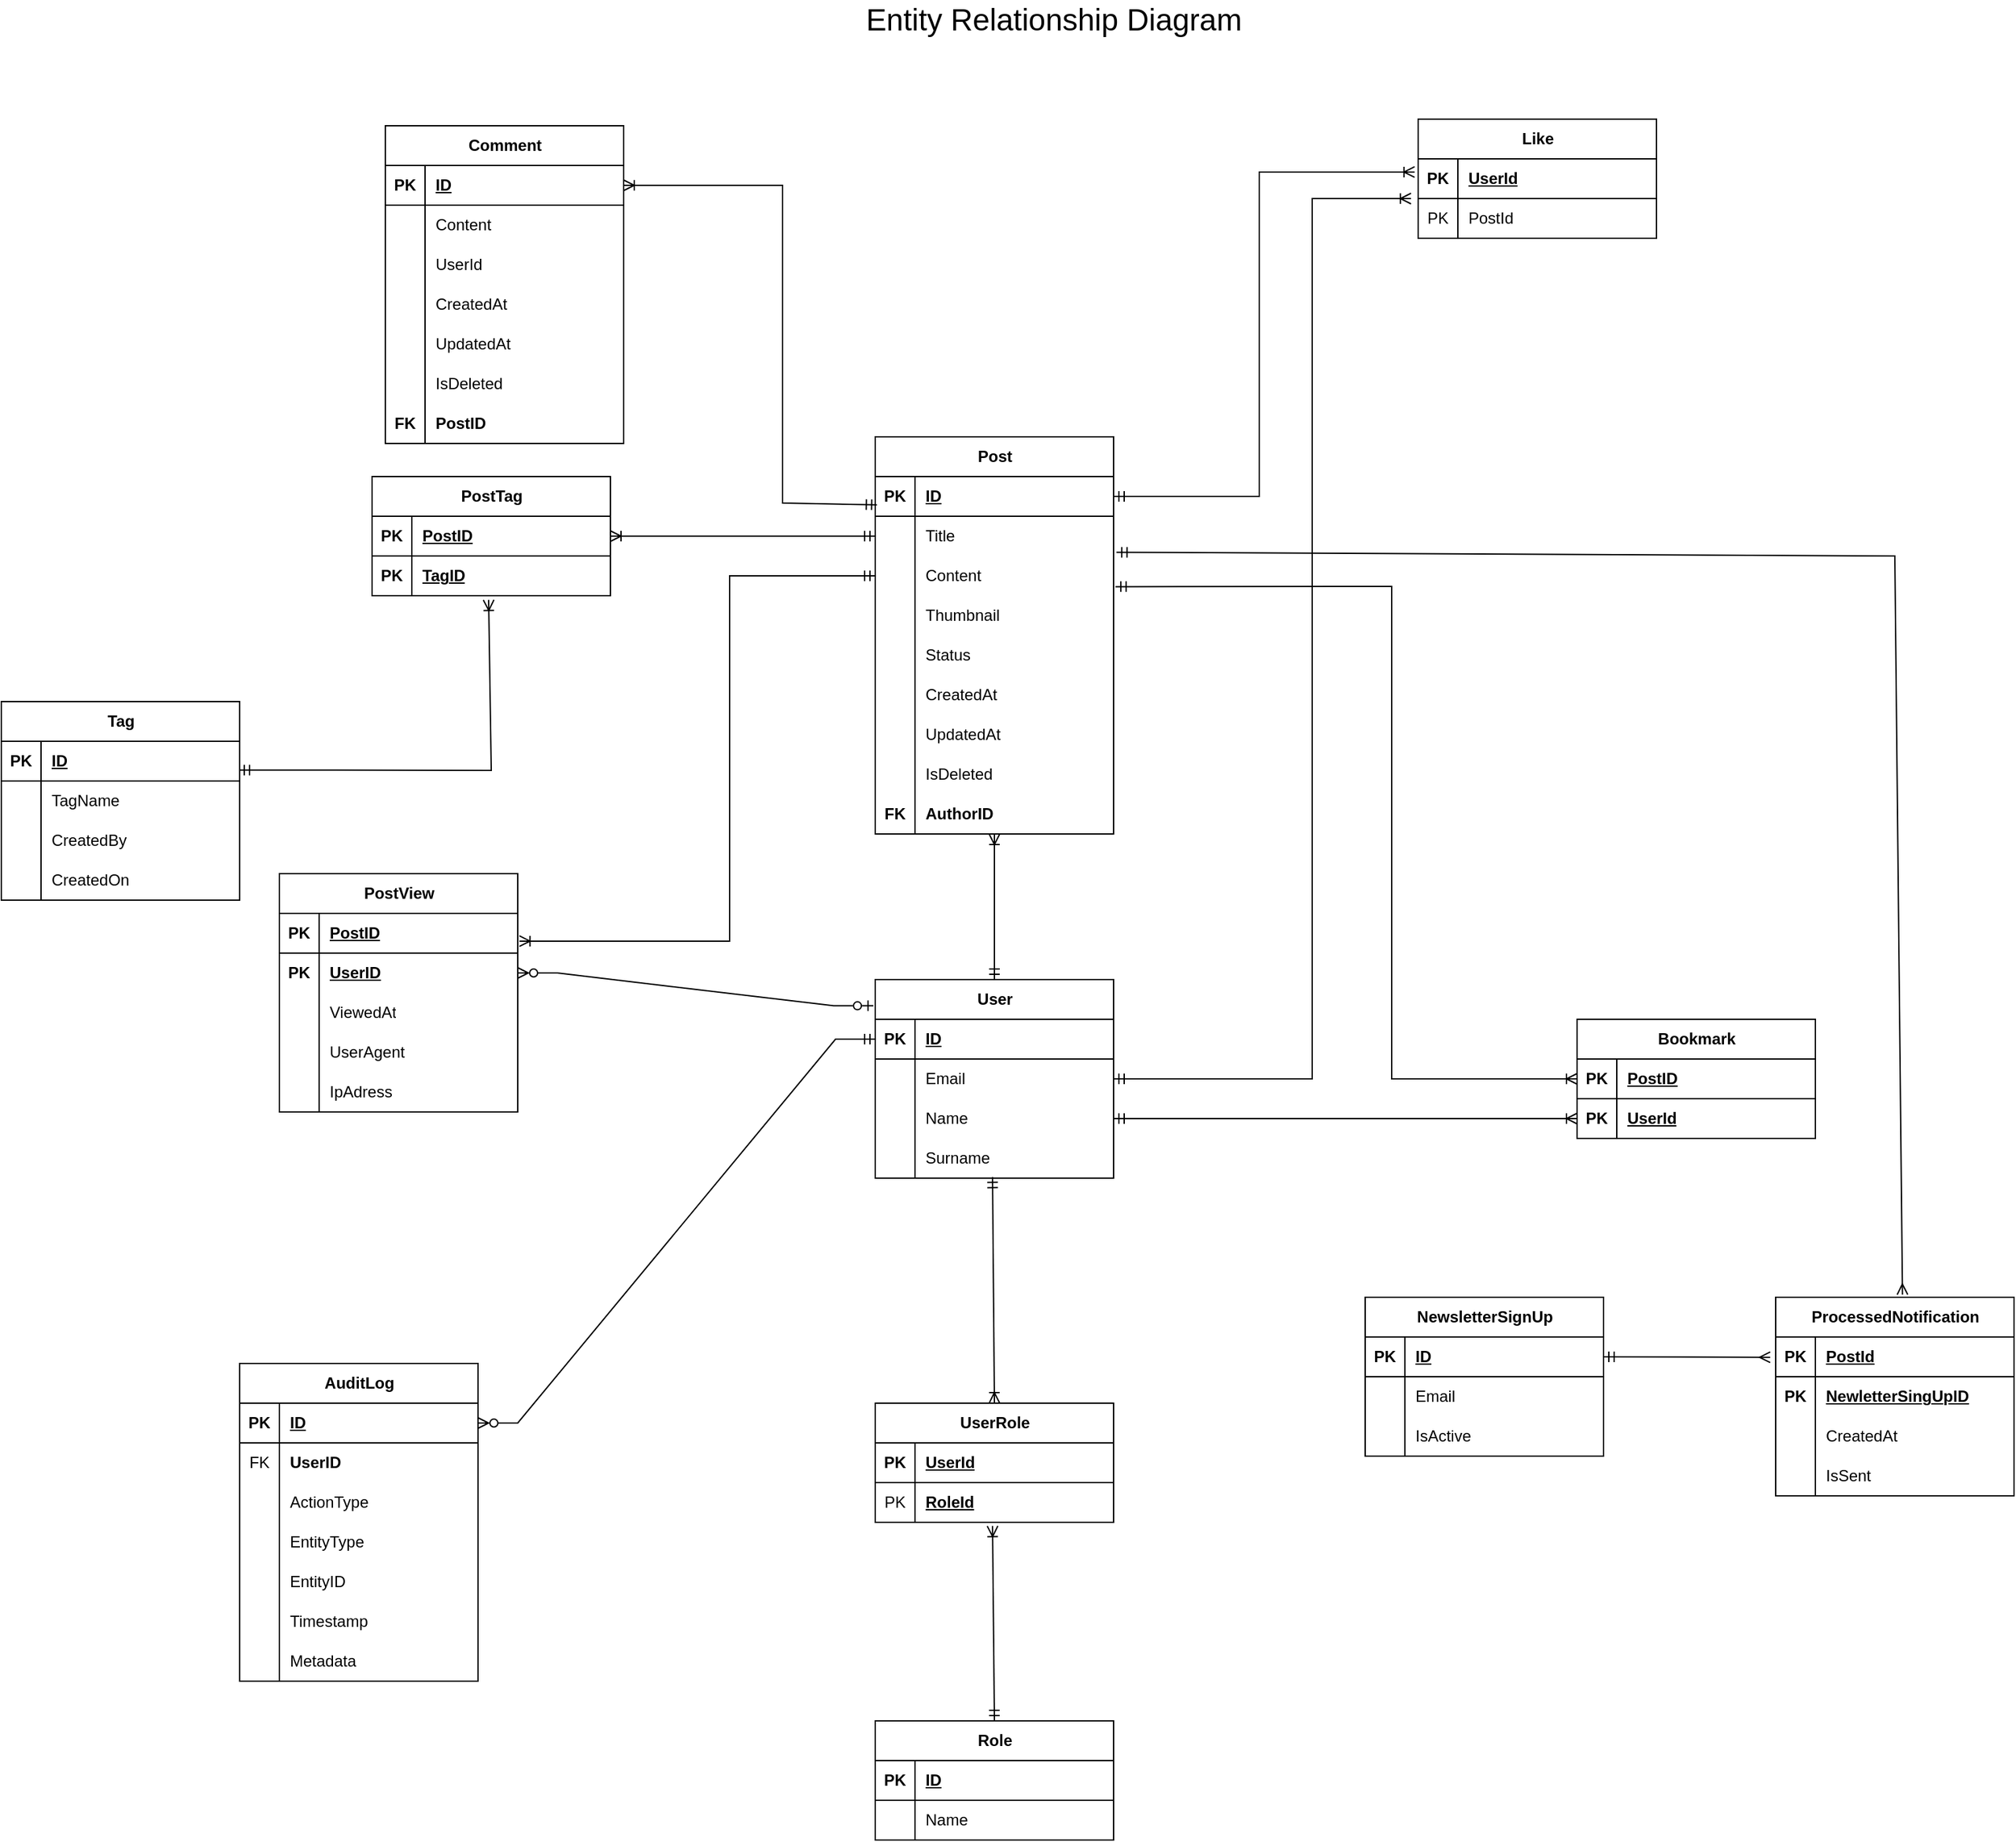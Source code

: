 <mxfile version="21.6.8" type="device" pages="2">
  <diagram name="ERD" id="NuNRSLPOf-0ElVUfBn3v">
    <mxGraphModel dx="1793" dy="1134" grid="1" gridSize="10" guides="1" tooltips="1" connect="1" arrows="1" fold="1" page="1" pageScale="1" pageWidth="2339" pageHeight="3300" math="0" shadow="0">
      <root>
        <mxCell id="0" />
        <mxCell id="1" parent="0" />
        <mxCell id="hQ-ZvPaQhNQsbjyd1zGV-2" value="Post" style="shape=table;startSize=30;container=1;collapsible=1;childLayout=tableLayout;fixedRows=1;rowLines=0;fontStyle=1;align=center;resizeLast=1;html=1;" parent="1" vertex="1">
          <mxGeometry x="870" y="430" width="180" height="300" as="geometry" />
        </mxCell>
        <mxCell id="hQ-ZvPaQhNQsbjyd1zGV-3" value="" style="shape=tableRow;horizontal=0;startSize=0;swimlaneHead=0;swimlaneBody=0;fillColor=none;collapsible=0;dropTarget=0;points=[[0,0.5],[1,0.5]];portConstraint=eastwest;top=0;left=0;right=0;bottom=1;" parent="hQ-ZvPaQhNQsbjyd1zGV-2" vertex="1">
          <mxGeometry y="30" width="180" height="30" as="geometry" />
        </mxCell>
        <mxCell id="hQ-ZvPaQhNQsbjyd1zGV-4" value="PK" style="shape=partialRectangle;connectable=0;fillColor=none;top=0;left=0;bottom=0;right=0;fontStyle=1;overflow=hidden;whiteSpace=wrap;html=1;" parent="hQ-ZvPaQhNQsbjyd1zGV-3" vertex="1">
          <mxGeometry width="30" height="30" as="geometry">
            <mxRectangle width="30" height="30" as="alternateBounds" />
          </mxGeometry>
        </mxCell>
        <mxCell id="hQ-ZvPaQhNQsbjyd1zGV-5" value="ID" style="shape=partialRectangle;connectable=0;fillColor=none;top=0;left=0;bottom=0;right=0;align=left;spacingLeft=6;fontStyle=5;overflow=hidden;whiteSpace=wrap;html=1;" parent="hQ-ZvPaQhNQsbjyd1zGV-3" vertex="1">
          <mxGeometry x="30" width="150" height="30" as="geometry">
            <mxRectangle width="150" height="30" as="alternateBounds" />
          </mxGeometry>
        </mxCell>
        <mxCell id="hQ-ZvPaQhNQsbjyd1zGV-6" value="" style="shape=tableRow;horizontal=0;startSize=0;swimlaneHead=0;swimlaneBody=0;fillColor=none;collapsible=0;dropTarget=0;points=[[0,0.5],[1,0.5]];portConstraint=eastwest;top=0;left=0;right=0;bottom=0;" parent="hQ-ZvPaQhNQsbjyd1zGV-2" vertex="1">
          <mxGeometry y="60" width="180" height="30" as="geometry" />
        </mxCell>
        <mxCell id="hQ-ZvPaQhNQsbjyd1zGV-7" value="" style="shape=partialRectangle;connectable=0;fillColor=none;top=0;left=0;bottom=0;right=0;editable=1;overflow=hidden;whiteSpace=wrap;html=1;" parent="hQ-ZvPaQhNQsbjyd1zGV-6" vertex="1">
          <mxGeometry width="30" height="30" as="geometry">
            <mxRectangle width="30" height="30" as="alternateBounds" />
          </mxGeometry>
        </mxCell>
        <mxCell id="hQ-ZvPaQhNQsbjyd1zGV-8" value="Title" style="shape=partialRectangle;connectable=0;fillColor=none;top=0;left=0;bottom=0;right=0;align=left;spacingLeft=6;overflow=hidden;whiteSpace=wrap;html=1;" parent="hQ-ZvPaQhNQsbjyd1zGV-6" vertex="1">
          <mxGeometry x="30" width="150" height="30" as="geometry">
            <mxRectangle width="150" height="30" as="alternateBounds" />
          </mxGeometry>
        </mxCell>
        <mxCell id="hQ-ZvPaQhNQsbjyd1zGV-9" value="" style="shape=tableRow;horizontal=0;startSize=0;swimlaneHead=0;swimlaneBody=0;fillColor=none;collapsible=0;dropTarget=0;points=[[0,0.5],[1,0.5]];portConstraint=eastwest;top=0;left=0;right=0;bottom=0;" parent="hQ-ZvPaQhNQsbjyd1zGV-2" vertex="1">
          <mxGeometry y="90" width="180" height="30" as="geometry" />
        </mxCell>
        <mxCell id="hQ-ZvPaQhNQsbjyd1zGV-10" value="" style="shape=partialRectangle;connectable=0;fillColor=none;top=0;left=0;bottom=0;right=0;editable=1;overflow=hidden;whiteSpace=wrap;html=1;" parent="hQ-ZvPaQhNQsbjyd1zGV-9" vertex="1">
          <mxGeometry width="30" height="30" as="geometry">
            <mxRectangle width="30" height="30" as="alternateBounds" />
          </mxGeometry>
        </mxCell>
        <mxCell id="hQ-ZvPaQhNQsbjyd1zGV-11" value="Content" style="shape=partialRectangle;connectable=0;fillColor=none;top=0;left=0;bottom=0;right=0;align=left;spacingLeft=6;overflow=hidden;whiteSpace=wrap;html=1;" parent="hQ-ZvPaQhNQsbjyd1zGV-9" vertex="1">
          <mxGeometry x="30" width="150" height="30" as="geometry">
            <mxRectangle width="150" height="30" as="alternateBounds" />
          </mxGeometry>
        </mxCell>
        <mxCell id="hQ-ZvPaQhNQsbjyd1zGV-12" value="" style="shape=tableRow;horizontal=0;startSize=0;swimlaneHead=0;swimlaneBody=0;fillColor=none;collapsible=0;dropTarget=0;points=[[0,0.5],[1,0.5]];portConstraint=eastwest;top=0;left=0;right=0;bottom=0;" parent="hQ-ZvPaQhNQsbjyd1zGV-2" vertex="1">
          <mxGeometry y="120" width="180" height="30" as="geometry" />
        </mxCell>
        <mxCell id="hQ-ZvPaQhNQsbjyd1zGV-13" value="" style="shape=partialRectangle;connectable=0;fillColor=none;top=0;left=0;bottom=0;right=0;editable=1;overflow=hidden;whiteSpace=wrap;html=1;" parent="hQ-ZvPaQhNQsbjyd1zGV-12" vertex="1">
          <mxGeometry width="30" height="30" as="geometry">
            <mxRectangle width="30" height="30" as="alternateBounds" />
          </mxGeometry>
        </mxCell>
        <mxCell id="hQ-ZvPaQhNQsbjyd1zGV-14" value="Thumbnail" style="shape=partialRectangle;connectable=0;fillColor=none;top=0;left=0;bottom=0;right=0;align=left;spacingLeft=6;overflow=hidden;whiteSpace=wrap;html=1;" parent="hQ-ZvPaQhNQsbjyd1zGV-12" vertex="1">
          <mxGeometry x="30" width="150" height="30" as="geometry">
            <mxRectangle width="150" height="30" as="alternateBounds" />
          </mxGeometry>
        </mxCell>
        <mxCell id="hQ-ZvPaQhNQsbjyd1zGV-35" value="" style="shape=tableRow;horizontal=0;startSize=0;swimlaneHead=0;swimlaneBody=0;fillColor=none;collapsible=0;dropTarget=0;points=[[0,0.5],[1,0.5]];portConstraint=eastwest;top=0;left=0;right=0;bottom=0;" parent="hQ-ZvPaQhNQsbjyd1zGV-2" vertex="1">
          <mxGeometry y="150" width="180" height="30" as="geometry" />
        </mxCell>
        <mxCell id="hQ-ZvPaQhNQsbjyd1zGV-36" value="" style="shape=partialRectangle;connectable=0;fillColor=none;top=0;left=0;bottom=0;right=0;editable=1;overflow=hidden;whiteSpace=wrap;html=1;" parent="hQ-ZvPaQhNQsbjyd1zGV-35" vertex="1">
          <mxGeometry width="30" height="30" as="geometry">
            <mxRectangle width="30" height="30" as="alternateBounds" />
          </mxGeometry>
        </mxCell>
        <mxCell id="hQ-ZvPaQhNQsbjyd1zGV-37" value="Status" style="shape=partialRectangle;connectable=0;fillColor=none;top=0;left=0;bottom=0;right=0;align=left;spacingLeft=6;overflow=hidden;whiteSpace=wrap;html=1;" parent="hQ-ZvPaQhNQsbjyd1zGV-35" vertex="1">
          <mxGeometry x="30" width="150" height="30" as="geometry">
            <mxRectangle width="150" height="30" as="alternateBounds" />
          </mxGeometry>
        </mxCell>
        <mxCell id="AQSdYweVZIO5VF5Aj0cy-147" value="" style="shape=tableRow;horizontal=0;startSize=0;swimlaneHead=0;swimlaneBody=0;fillColor=none;collapsible=0;dropTarget=0;points=[[0,0.5],[1,0.5]];portConstraint=eastwest;top=0;left=0;right=0;bottom=0;" vertex="1" parent="hQ-ZvPaQhNQsbjyd1zGV-2">
          <mxGeometry y="180" width="180" height="30" as="geometry" />
        </mxCell>
        <mxCell id="AQSdYweVZIO5VF5Aj0cy-148" value="" style="shape=partialRectangle;connectable=0;fillColor=none;top=0;left=0;bottom=0;right=0;editable=1;overflow=hidden;whiteSpace=wrap;html=1;" vertex="1" parent="AQSdYweVZIO5VF5Aj0cy-147">
          <mxGeometry width="30" height="30" as="geometry">
            <mxRectangle width="30" height="30" as="alternateBounds" />
          </mxGeometry>
        </mxCell>
        <mxCell id="AQSdYweVZIO5VF5Aj0cy-149" value="CreatedAt" style="shape=partialRectangle;connectable=0;fillColor=none;top=0;left=0;bottom=0;right=0;align=left;spacingLeft=6;overflow=hidden;whiteSpace=wrap;html=1;" vertex="1" parent="AQSdYweVZIO5VF5Aj0cy-147">
          <mxGeometry x="30" width="150" height="30" as="geometry">
            <mxRectangle width="150" height="30" as="alternateBounds" />
          </mxGeometry>
        </mxCell>
        <mxCell id="AQSdYweVZIO5VF5Aj0cy-172" value="" style="shape=tableRow;horizontal=0;startSize=0;swimlaneHead=0;swimlaneBody=0;fillColor=none;collapsible=0;dropTarget=0;points=[[0,0.5],[1,0.5]];portConstraint=eastwest;top=0;left=0;right=0;bottom=0;" vertex="1" parent="hQ-ZvPaQhNQsbjyd1zGV-2">
          <mxGeometry y="210" width="180" height="30" as="geometry" />
        </mxCell>
        <mxCell id="AQSdYweVZIO5VF5Aj0cy-173" value="" style="shape=partialRectangle;connectable=0;fillColor=none;top=0;left=0;bottom=0;right=0;editable=1;overflow=hidden;whiteSpace=wrap;html=1;" vertex="1" parent="AQSdYweVZIO5VF5Aj0cy-172">
          <mxGeometry width="30" height="30" as="geometry">
            <mxRectangle width="30" height="30" as="alternateBounds" />
          </mxGeometry>
        </mxCell>
        <mxCell id="AQSdYweVZIO5VF5Aj0cy-174" value="UpdatedAt" style="shape=partialRectangle;connectable=0;fillColor=none;top=0;left=0;bottom=0;right=0;align=left;spacingLeft=6;overflow=hidden;whiteSpace=wrap;html=1;" vertex="1" parent="AQSdYweVZIO5VF5Aj0cy-172">
          <mxGeometry x="30" width="150" height="30" as="geometry">
            <mxRectangle width="150" height="30" as="alternateBounds" />
          </mxGeometry>
        </mxCell>
        <mxCell id="AQSdYweVZIO5VF5Aj0cy-205" value="" style="shape=tableRow;horizontal=0;startSize=0;swimlaneHead=0;swimlaneBody=0;fillColor=none;collapsible=0;dropTarget=0;points=[[0,0.5],[1,0.5]];portConstraint=eastwest;top=0;left=0;right=0;bottom=0;" vertex="1" parent="hQ-ZvPaQhNQsbjyd1zGV-2">
          <mxGeometry y="240" width="180" height="30" as="geometry" />
        </mxCell>
        <mxCell id="AQSdYweVZIO5VF5Aj0cy-206" value="" style="shape=partialRectangle;connectable=0;fillColor=none;top=0;left=0;bottom=0;right=0;editable=1;overflow=hidden;whiteSpace=wrap;html=1;" vertex="1" parent="AQSdYweVZIO5VF5Aj0cy-205">
          <mxGeometry width="30" height="30" as="geometry">
            <mxRectangle width="30" height="30" as="alternateBounds" />
          </mxGeometry>
        </mxCell>
        <mxCell id="AQSdYweVZIO5VF5Aj0cy-207" value="IsDeleted" style="shape=partialRectangle;connectable=0;fillColor=none;top=0;left=0;bottom=0;right=0;align=left;spacingLeft=6;overflow=hidden;whiteSpace=wrap;html=1;" vertex="1" parent="AQSdYweVZIO5VF5Aj0cy-205">
          <mxGeometry x="30" width="150" height="30" as="geometry">
            <mxRectangle width="150" height="30" as="alternateBounds" />
          </mxGeometry>
        </mxCell>
        <mxCell id="AQSdYweVZIO5VF5Aj0cy-133" value="" style="shape=tableRow;horizontal=0;startSize=0;swimlaneHead=0;swimlaneBody=0;fillColor=none;collapsible=0;dropTarget=0;points=[[0,0.5],[1,0.5]];portConstraint=eastwest;top=0;left=0;right=0;bottom=0;" vertex="1" parent="hQ-ZvPaQhNQsbjyd1zGV-2">
          <mxGeometry y="270" width="180" height="30" as="geometry" />
        </mxCell>
        <mxCell id="AQSdYweVZIO5VF5Aj0cy-134" value="&lt;b&gt;FK&lt;/b&gt;" style="shape=partialRectangle;connectable=0;fillColor=none;top=0;left=0;bottom=0;right=0;editable=1;overflow=hidden;whiteSpace=wrap;html=1;" vertex="1" parent="AQSdYweVZIO5VF5Aj0cy-133">
          <mxGeometry width="30" height="30" as="geometry">
            <mxRectangle width="30" height="30" as="alternateBounds" />
          </mxGeometry>
        </mxCell>
        <mxCell id="AQSdYweVZIO5VF5Aj0cy-135" value="&lt;b&gt;AuthorID&lt;/b&gt;" style="shape=partialRectangle;connectable=0;fillColor=none;top=0;left=0;bottom=0;right=0;align=left;spacingLeft=6;overflow=hidden;whiteSpace=wrap;html=1;" vertex="1" parent="AQSdYweVZIO5VF5Aj0cy-133">
          <mxGeometry x="30" width="150" height="30" as="geometry">
            <mxRectangle width="150" height="30" as="alternateBounds" />
          </mxGeometry>
        </mxCell>
        <mxCell id="hQ-ZvPaQhNQsbjyd1zGV-15" value="User" style="shape=table;startSize=30;container=1;collapsible=1;childLayout=tableLayout;fixedRows=1;rowLines=0;fontStyle=1;align=center;resizeLast=1;html=1;" parent="1" vertex="1">
          <mxGeometry x="870" y="840" width="180" height="150" as="geometry" />
        </mxCell>
        <mxCell id="hQ-ZvPaQhNQsbjyd1zGV-16" value="" style="shape=tableRow;horizontal=0;startSize=0;swimlaneHead=0;swimlaneBody=0;fillColor=none;collapsible=0;dropTarget=0;points=[[0,0.5],[1,0.5]];portConstraint=eastwest;top=0;left=0;right=0;bottom=1;" parent="hQ-ZvPaQhNQsbjyd1zGV-15" vertex="1">
          <mxGeometry y="30" width="180" height="30" as="geometry" />
        </mxCell>
        <mxCell id="hQ-ZvPaQhNQsbjyd1zGV-17" value="PK" style="shape=partialRectangle;connectable=0;fillColor=none;top=0;left=0;bottom=0;right=0;fontStyle=1;overflow=hidden;whiteSpace=wrap;html=1;" parent="hQ-ZvPaQhNQsbjyd1zGV-16" vertex="1">
          <mxGeometry width="30" height="30" as="geometry">
            <mxRectangle width="30" height="30" as="alternateBounds" />
          </mxGeometry>
        </mxCell>
        <mxCell id="hQ-ZvPaQhNQsbjyd1zGV-18" value="ID" style="shape=partialRectangle;connectable=0;fillColor=none;top=0;left=0;bottom=0;right=0;align=left;spacingLeft=6;fontStyle=5;overflow=hidden;whiteSpace=wrap;html=1;" parent="hQ-ZvPaQhNQsbjyd1zGV-16" vertex="1">
          <mxGeometry x="30" width="150" height="30" as="geometry">
            <mxRectangle width="150" height="30" as="alternateBounds" />
          </mxGeometry>
        </mxCell>
        <mxCell id="hQ-ZvPaQhNQsbjyd1zGV-19" value="" style="shape=tableRow;horizontal=0;startSize=0;swimlaneHead=0;swimlaneBody=0;fillColor=none;collapsible=0;dropTarget=0;points=[[0,0.5],[1,0.5]];portConstraint=eastwest;top=0;left=0;right=0;bottom=0;" parent="hQ-ZvPaQhNQsbjyd1zGV-15" vertex="1">
          <mxGeometry y="60" width="180" height="30" as="geometry" />
        </mxCell>
        <mxCell id="hQ-ZvPaQhNQsbjyd1zGV-20" value="" style="shape=partialRectangle;connectable=0;fillColor=none;top=0;left=0;bottom=0;right=0;editable=1;overflow=hidden;whiteSpace=wrap;html=1;" parent="hQ-ZvPaQhNQsbjyd1zGV-19" vertex="1">
          <mxGeometry width="30" height="30" as="geometry">
            <mxRectangle width="30" height="30" as="alternateBounds" />
          </mxGeometry>
        </mxCell>
        <mxCell id="hQ-ZvPaQhNQsbjyd1zGV-21" value="Email" style="shape=partialRectangle;connectable=0;fillColor=none;top=0;left=0;bottom=0;right=0;align=left;spacingLeft=6;overflow=hidden;whiteSpace=wrap;html=1;" parent="hQ-ZvPaQhNQsbjyd1zGV-19" vertex="1">
          <mxGeometry x="30" width="150" height="30" as="geometry">
            <mxRectangle width="150" height="30" as="alternateBounds" />
          </mxGeometry>
        </mxCell>
        <mxCell id="hQ-ZvPaQhNQsbjyd1zGV-22" value="" style="shape=tableRow;horizontal=0;startSize=0;swimlaneHead=0;swimlaneBody=0;fillColor=none;collapsible=0;dropTarget=0;points=[[0,0.5],[1,0.5]];portConstraint=eastwest;top=0;left=0;right=0;bottom=0;" parent="hQ-ZvPaQhNQsbjyd1zGV-15" vertex="1">
          <mxGeometry y="90" width="180" height="30" as="geometry" />
        </mxCell>
        <mxCell id="hQ-ZvPaQhNQsbjyd1zGV-23" value="" style="shape=partialRectangle;connectable=0;fillColor=none;top=0;left=0;bottom=0;right=0;editable=1;overflow=hidden;whiteSpace=wrap;html=1;" parent="hQ-ZvPaQhNQsbjyd1zGV-22" vertex="1">
          <mxGeometry width="30" height="30" as="geometry">
            <mxRectangle width="30" height="30" as="alternateBounds" />
          </mxGeometry>
        </mxCell>
        <mxCell id="hQ-ZvPaQhNQsbjyd1zGV-24" value="Name" style="shape=partialRectangle;connectable=0;fillColor=none;top=0;left=0;bottom=0;right=0;align=left;spacingLeft=6;overflow=hidden;whiteSpace=wrap;html=1;" parent="hQ-ZvPaQhNQsbjyd1zGV-22" vertex="1">
          <mxGeometry x="30" width="150" height="30" as="geometry">
            <mxRectangle width="150" height="30" as="alternateBounds" />
          </mxGeometry>
        </mxCell>
        <mxCell id="hQ-ZvPaQhNQsbjyd1zGV-25" value="" style="shape=tableRow;horizontal=0;startSize=0;swimlaneHead=0;swimlaneBody=0;fillColor=none;collapsible=0;dropTarget=0;points=[[0,0.5],[1,0.5]];portConstraint=eastwest;top=0;left=0;right=0;bottom=0;" parent="hQ-ZvPaQhNQsbjyd1zGV-15" vertex="1">
          <mxGeometry y="120" width="180" height="30" as="geometry" />
        </mxCell>
        <mxCell id="hQ-ZvPaQhNQsbjyd1zGV-26" value="" style="shape=partialRectangle;connectable=0;fillColor=none;top=0;left=0;bottom=0;right=0;editable=1;overflow=hidden;whiteSpace=wrap;html=1;" parent="hQ-ZvPaQhNQsbjyd1zGV-25" vertex="1">
          <mxGeometry width="30" height="30" as="geometry">
            <mxRectangle width="30" height="30" as="alternateBounds" />
          </mxGeometry>
        </mxCell>
        <mxCell id="hQ-ZvPaQhNQsbjyd1zGV-27" value="Surname" style="shape=partialRectangle;connectable=0;fillColor=none;top=0;left=0;bottom=0;right=0;align=left;spacingLeft=6;overflow=hidden;whiteSpace=wrap;html=1;" parent="hQ-ZvPaQhNQsbjyd1zGV-25" vertex="1">
          <mxGeometry x="30" width="150" height="30" as="geometry">
            <mxRectangle width="150" height="30" as="alternateBounds" />
          </mxGeometry>
        </mxCell>
        <mxCell id="hQ-ZvPaQhNQsbjyd1zGV-38" value="Tag" style="shape=table;startSize=30;container=1;collapsible=1;childLayout=tableLayout;fixedRows=1;rowLines=0;fontStyle=1;align=center;resizeLast=1;html=1;" parent="1" vertex="1">
          <mxGeometry x="210" y="630" width="180" height="150" as="geometry" />
        </mxCell>
        <mxCell id="hQ-ZvPaQhNQsbjyd1zGV-39" value="" style="shape=tableRow;horizontal=0;startSize=0;swimlaneHead=0;swimlaneBody=0;fillColor=none;collapsible=0;dropTarget=0;points=[[0,0.5],[1,0.5]];portConstraint=eastwest;top=0;left=0;right=0;bottom=1;" parent="hQ-ZvPaQhNQsbjyd1zGV-38" vertex="1">
          <mxGeometry y="30" width="180" height="30" as="geometry" />
        </mxCell>
        <mxCell id="hQ-ZvPaQhNQsbjyd1zGV-40" value="PK" style="shape=partialRectangle;connectable=0;fillColor=none;top=0;left=0;bottom=0;right=0;fontStyle=1;overflow=hidden;whiteSpace=wrap;html=1;" parent="hQ-ZvPaQhNQsbjyd1zGV-39" vertex="1">
          <mxGeometry width="30" height="30" as="geometry">
            <mxRectangle width="30" height="30" as="alternateBounds" />
          </mxGeometry>
        </mxCell>
        <mxCell id="hQ-ZvPaQhNQsbjyd1zGV-41" value="ID" style="shape=partialRectangle;connectable=0;fillColor=none;top=0;left=0;bottom=0;right=0;align=left;spacingLeft=6;fontStyle=5;overflow=hidden;whiteSpace=wrap;html=1;" parent="hQ-ZvPaQhNQsbjyd1zGV-39" vertex="1">
          <mxGeometry x="30" width="150" height="30" as="geometry">
            <mxRectangle width="150" height="30" as="alternateBounds" />
          </mxGeometry>
        </mxCell>
        <mxCell id="hQ-ZvPaQhNQsbjyd1zGV-42" value="" style="shape=tableRow;horizontal=0;startSize=0;swimlaneHead=0;swimlaneBody=0;fillColor=none;collapsible=0;dropTarget=0;points=[[0,0.5],[1,0.5]];portConstraint=eastwest;top=0;left=0;right=0;bottom=0;" parent="hQ-ZvPaQhNQsbjyd1zGV-38" vertex="1">
          <mxGeometry y="60" width="180" height="30" as="geometry" />
        </mxCell>
        <mxCell id="hQ-ZvPaQhNQsbjyd1zGV-43" value="" style="shape=partialRectangle;connectable=0;fillColor=none;top=0;left=0;bottom=0;right=0;editable=1;overflow=hidden;whiteSpace=wrap;html=1;" parent="hQ-ZvPaQhNQsbjyd1zGV-42" vertex="1">
          <mxGeometry width="30" height="30" as="geometry">
            <mxRectangle width="30" height="30" as="alternateBounds" />
          </mxGeometry>
        </mxCell>
        <mxCell id="hQ-ZvPaQhNQsbjyd1zGV-44" value="TagName" style="shape=partialRectangle;connectable=0;fillColor=none;top=0;left=0;bottom=0;right=0;align=left;spacingLeft=6;overflow=hidden;whiteSpace=wrap;html=1;" parent="hQ-ZvPaQhNQsbjyd1zGV-42" vertex="1">
          <mxGeometry x="30" width="150" height="30" as="geometry">
            <mxRectangle width="150" height="30" as="alternateBounds" />
          </mxGeometry>
        </mxCell>
        <mxCell id="hQ-ZvPaQhNQsbjyd1zGV-48" value="" style="shape=tableRow;horizontal=0;startSize=0;swimlaneHead=0;swimlaneBody=0;fillColor=none;collapsible=0;dropTarget=0;points=[[0,0.5],[1,0.5]];portConstraint=eastwest;top=0;left=0;right=0;bottom=0;" parent="hQ-ZvPaQhNQsbjyd1zGV-38" vertex="1">
          <mxGeometry y="90" width="180" height="30" as="geometry" />
        </mxCell>
        <mxCell id="hQ-ZvPaQhNQsbjyd1zGV-49" value="" style="shape=partialRectangle;connectable=0;fillColor=none;top=0;left=0;bottom=0;right=0;editable=1;overflow=hidden;whiteSpace=wrap;html=1;" parent="hQ-ZvPaQhNQsbjyd1zGV-48" vertex="1">
          <mxGeometry width="30" height="30" as="geometry">
            <mxRectangle width="30" height="30" as="alternateBounds" />
          </mxGeometry>
        </mxCell>
        <mxCell id="hQ-ZvPaQhNQsbjyd1zGV-50" value="CreatedBy" style="shape=partialRectangle;connectable=0;fillColor=none;top=0;left=0;bottom=0;right=0;align=left;spacingLeft=6;overflow=hidden;whiteSpace=wrap;html=1;" parent="hQ-ZvPaQhNQsbjyd1zGV-48" vertex="1">
          <mxGeometry x="30" width="150" height="30" as="geometry">
            <mxRectangle width="150" height="30" as="alternateBounds" />
          </mxGeometry>
        </mxCell>
        <mxCell id="AQSdYweVZIO5VF5Aj0cy-1" value="" style="shape=tableRow;horizontal=0;startSize=0;swimlaneHead=0;swimlaneBody=0;fillColor=none;collapsible=0;dropTarget=0;points=[[0,0.5],[1,0.5]];portConstraint=eastwest;top=0;left=0;right=0;bottom=0;" vertex="1" parent="hQ-ZvPaQhNQsbjyd1zGV-38">
          <mxGeometry y="120" width="180" height="30" as="geometry" />
        </mxCell>
        <mxCell id="AQSdYweVZIO5VF5Aj0cy-2" value="" style="shape=partialRectangle;connectable=0;fillColor=none;top=0;left=0;bottom=0;right=0;editable=1;overflow=hidden;whiteSpace=wrap;html=1;" vertex="1" parent="AQSdYweVZIO5VF5Aj0cy-1">
          <mxGeometry width="30" height="30" as="geometry">
            <mxRectangle width="30" height="30" as="alternateBounds" />
          </mxGeometry>
        </mxCell>
        <mxCell id="AQSdYweVZIO5VF5Aj0cy-3" value="CreatedOn" style="shape=partialRectangle;connectable=0;fillColor=none;top=0;left=0;bottom=0;right=0;align=left;spacingLeft=6;overflow=hidden;whiteSpace=wrap;html=1;" vertex="1" parent="AQSdYweVZIO5VF5Aj0cy-1">
          <mxGeometry x="30" width="150" height="30" as="geometry">
            <mxRectangle width="150" height="30" as="alternateBounds" />
          </mxGeometry>
        </mxCell>
        <mxCell id="hQ-ZvPaQhNQsbjyd1zGV-54" value="Comment" style="shape=table;startSize=30;container=1;collapsible=1;childLayout=tableLayout;fixedRows=1;rowLines=0;fontStyle=1;align=center;resizeLast=1;html=1;" parent="1" vertex="1">
          <mxGeometry x="500" y="195" width="180" height="240" as="geometry" />
        </mxCell>
        <mxCell id="hQ-ZvPaQhNQsbjyd1zGV-55" value="" style="shape=tableRow;horizontal=0;startSize=0;swimlaneHead=0;swimlaneBody=0;fillColor=none;collapsible=0;dropTarget=0;points=[[0,0.5],[1,0.5]];portConstraint=eastwest;top=0;left=0;right=0;bottom=1;" parent="hQ-ZvPaQhNQsbjyd1zGV-54" vertex="1">
          <mxGeometry y="30" width="180" height="30" as="geometry" />
        </mxCell>
        <mxCell id="hQ-ZvPaQhNQsbjyd1zGV-56" value="PK" style="shape=partialRectangle;connectable=0;fillColor=none;top=0;left=0;bottom=0;right=0;fontStyle=1;overflow=hidden;whiteSpace=wrap;html=1;" parent="hQ-ZvPaQhNQsbjyd1zGV-55" vertex="1">
          <mxGeometry width="30" height="30" as="geometry">
            <mxRectangle width="30" height="30" as="alternateBounds" />
          </mxGeometry>
        </mxCell>
        <mxCell id="hQ-ZvPaQhNQsbjyd1zGV-57" value="ID" style="shape=partialRectangle;connectable=0;fillColor=none;top=0;left=0;bottom=0;right=0;align=left;spacingLeft=6;fontStyle=5;overflow=hidden;whiteSpace=wrap;html=1;" parent="hQ-ZvPaQhNQsbjyd1zGV-55" vertex="1">
          <mxGeometry x="30" width="150" height="30" as="geometry">
            <mxRectangle width="150" height="30" as="alternateBounds" />
          </mxGeometry>
        </mxCell>
        <mxCell id="hQ-ZvPaQhNQsbjyd1zGV-61" value="" style="shape=tableRow;horizontal=0;startSize=0;swimlaneHead=0;swimlaneBody=0;fillColor=none;collapsible=0;dropTarget=0;points=[[0,0.5],[1,0.5]];portConstraint=eastwest;top=0;left=0;right=0;bottom=0;" parent="hQ-ZvPaQhNQsbjyd1zGV-54" vertex="1">
          <mxGeometry y="60" width="180" height="30" as="geometry" />
        </mxCell>
        <mxCell id="hQ-ZvPaQhNQsbjyd1zGV-62" value="" style="shape=partialRectangle;connectable=0;fillColor=none;top=0;left=0;bottom=0;right=0;editable=1;overflow=hidden;whiteSpace=wrap;html=1;" parent="hQ-ZvPaQhNQsbjyd1zGV-61" vertex="1">
          <mxGeometry width="30" height="30" as="geometry">
            <mxRectangle width="30" height="30" as="alternateBounds" />
          </mxGeometry>
        </mxCell>
        <mxCell id="hQ-ZvPaQhNQsbjyd1zGV-63" value="Content" style="shape=partialRectangle;connectable=0;fillColor=none;top=0;left=0;bottom=0;right=0;align=left;spacingLeft=6;overflow=hidden;whiteSpace=wrap;html=1;" parent="hQ-ZvPaQhNQsbjyd1zGV-61" vertex="1">
          <mxGeometry x="30" width="150" height="30" as="geometry">
            <mxRectangle width="150" height="30" as="alternateBounds" />
          </mxGeometry>
        </mxCell>
        <mxCell id="hQ-ZvPaQhNQsbjyd1zGV-64" value="" style="shape=tableRow;horizontal=0;startSize=0;swimlaneHead=0;swimlaneBody=0;fillColor=none;collapsible=0;dropTarget=0;points=[[0,0.5],[1,0.5]];portConstraint=eastwest;top=0;left=0;right=0;bottom=0;" parent="hQ-ZvPaQhNQsbjyd1zGV-54" vertex="1">
          <mxGeometry y="90" width="180" height="30" as="geometry" />
        </mxCell>
        <mxCell id="hQ-ZvPaQhNQsbjyd1zGV-65" value="" style="shape=partialRectangle;connectable=0;fillColor=none;top=0;left=0;bottom=0;right=0;editable=1;overflow=hidden;whiteSpace=wrap;html=1;" parent="hQ-ZvPaQhNQsbjyd1zGV-64" vertex="1">
          <mxGeometry width="30" height="30" as="geometry">
            <mxRectangle width="30" height="30" as="alternateBounds" />
          </mxGeometry>
        </mxCell>
        <mxCell id="hQ-ZvPaQhNQsbjyd1zGV-66" value="UserId" style="shape=partialRectangle;connectable=0;fillColor=none;top=0;left=0;bottom=0;right=0;align=left;spacingLeft=6;overflow=hidden;whiteSpace=wrap;html=1;" parent="hQ-ZvPaQhNQsbjyd1zGV-64" vertex="1">
          <mxGeometry x="30" width="150" height="30" as="geometry">
            <mxRectangle width="150" height="30" as="alternateBounds" />
          </mxGeometry>
        </mxCell>
        <mxCell id="AQSdYweVZIO5VF5Aj0cy-225" value="" style="shape=tableRow;horizontal=0;startSize=0;swimlaneHead=0;swimlaneBody=0;fillColor=none;collapsible=0;dropTarget=0;points=[[0,0.5],[1,0.5]];portConstraint=eastwest;top=0;left=0;right=0;bottom=0;" vertex="1" parent="hQ-ZvPaQhNQsbjyd1zGV-54">
          <mxGeometry y="120" width="180" height="30" as="geometry" />
        </mxCell>
        <mxCell id="AQSdYweVZIO5VF5Aj0cy-226" value="" style="shape=partialRectangle;connectable=0;fillColor=none;top=0;left=0;bottom=0;right=0;editable=1;overflow=hidden;whiteSpace=wrap;html=1;" vertex="1" parent="AQSdYweVZIO5VF5Aj0cy-225">
          <mxGeometry width="30" height="30" as="geometry">
            <mxRectangle width="30" height="30" as="alternateBounds" />
          </mxGeometry>
        </mxCell>
        <mxCell id="AQSdYweVZIO5VF5Aj0cy-227" value="CreatedAt" style="shape=partialRectangle;connectable=0;fillColor=none;top=0;left=0;bottom=0;right=0;align=left;spacingLeft=6;overflow=hidden;whiteSpace=wrap;html=1;" vertex="1" parent="AQSdYweVZIO5VF5Aj0cy-225">
          <mxGeometry x="30" width="150" height="30" as="geometry">
            <mxRectangle width="150" height="30" as="alternateBounds" />
          </mxGeometry>
        </mxCell>
        <mxCell id="AQSdYweVZIO5VF5Aj0cy-244" value="" style="shape=tableRow;horizontal=0;startSize=0;swimlaneHead=0;swimlaneBody=0;fillColor=none;collapsible=0;dropTarget=0;points=[[0,0.5],[1,0.5]];portConstraint=eastwest;top=0;left=0;right=0;bottom=0;" vertex="1" parent="hQ-ZvPaQhNQsbjyd1zGV-54">
          <mxGeometry y="150" width="180" height="30" as="geometry" />
        </mxCell>
        <mxCell id="AQSdYweVZIO5VF5Aj0cy-245" value="" style="shape=partialRectangle;connectable=0;fillColor=none;top=0;left=0;bottom=0;right=0;editable=1;overflow=hidden;whiteSpace=wrap;html=1;" vertex="1" parent="AQSdYweVZIO5VF5Aj0cy-244">
          <mxGeometry width="30" height="30" as="geometry">
            <mxRectangle width="30" height="30" as="alternateBounds" />
          </mxGeometry>
        </mxCell>
        <mxCell id="AQSdYweVZIO5VF5Aj0cy-246" value="UpdatedAt" style="shape=partialRectangle;connectable=0;fillColor=none;top=0;left=0;bottom=0;right=0;align=left;spacingLeft=6;overflow=hidden;whiteSpace=wrap;html=1;" vertex="1" parent="AQSdYweVZIO5VF5Aj0cy-244">
          <mxGeometry x="30" width="150" height="30" as="geometry">
            <mxRectangle width="150" height="30" as="alternateBounds" />
          </mxGeometry>
        </mxCell>
        <mxCell id="AQSdYweVZIO5VF5Aj0cy-247" value="" style="shape=tableRow;horizontal=0;startSize=0;swimlaneHead=0;swimlaneBody=0;fillColor=none;collapsible=0;dropTarget=0;points=[[0,0.5],[1,0.5]];portConstraint=eastwest;top=0;left=0;right=0;bottom=0;" vertex="1" parent="hQ-ZvPaQhNQsbjyd1zGV-54">
          <mxGeometry y="180" width="180" height="30" as="geometry" />
        </mxCell>
        <mxCell id="AQSdYweVZIO5VF5Aj0cy-248" value="" style="shape=partialRectangle;connectable=0;fillColor=none;top=0;left=0;bottom=0;right=0;editable=1;overflow=hidden;whiteSpace=wrap;html=1;" vertex="1" parent="AQSdYweVZIO5VF5Aj0cy-247">
          <mxGeometry width="30" height="30" as="geometry">
            <mxRectangle width="30" height="30" as="alternateBounds" />
          </mxGeometry>
        </mxCell>
        <mxCell id="AQSdYweVZIO5VF5Aj0cy-249" value="IsDeleted" style="shape=partialRectangle;connectable=0;fillColor=none;top=0;left=0;bottom=0;right=0;align=left;spacingLeft=6;overflow=hidden;whiteSpace=wrap;html=1;" vertex="1" parent="AQSdYweVZIO5VF5Aj0cy-247">
          <mxGeometry x="30" width="150" height="30" as="geometry">
            <mxRectangle width="150" height="30" as="alternateBounds" />
          </mxGeometry>
        </mxCell>
        <mxCell id="AQSdYweVZIO5VF5Aj0cy-256" value="" style="shape=tableRow;horizontal=0;startSize=0;swimlaneHead=0;swimlaneBody=0;fillColor=none;collapsible=0;dropTarget=0;points=[[0,0.5],[1,0.5]];portConstraint=eastwest;top=0;left=0;right=0;bottom=0;" vertex="1" parent="hQ-ZvPaQhNQsbjyd1zGV-54">
          <mxGeometry y="210" width="180" height="30" as="geometry" />
        </mxCell>
        <mxCell id="AQSdYweVZIO5VF5Aj0cy-257" value="&lt;b&gt;FK&lt;/b&gt;" style="shape=partialRectangle;connectable=0;fillColor=none;top=0;left=0;bottom=0;right=0;editable=1;overflow=hidden;whiteSpace=wrap;html=1;" vertex="1" parent="AQSdYweVZIO5VF5Aj0cy-256">
          <mxGeometry width="30" height="30" as="geometry">
            <mxRectangle width="30" height="30" as="alternateBounds" />
          </mxGeometry>
        </mxCell>
        <mxCell id="AQSdYweVZIO5VF5Aj0cy-258" value="&lt;b&gt;PostID&lt;/b&gt;" style="shape=partialRectangle;connectable=0;fillColor=none;top=0;left=0;bottom=0;right=0;align=left;spacingLeft=6;overflow=hidden;whiteSpace=wrap;html=1;" vertex="1" parent="AQSdYweVZIO5VF5Aj0cy-256">
          <mxGeometry x="30" width="150" height="30" as="geometry">
            <mxRectangle width="150" height="30" as="alternateBounds" />
          </mxGeometry>
        </mxCell>
        <mxCell id="hQ-ZvPaQhNQsbjyd1zGV-70" value="Like" style="shape=table;startSize=30;container=1;collapsible=1;childLayout=tableLayout;fixedRows=1;rowLines=0;fontStyle=1;align=center;resizeLast=1;html=1;" parent="1" vertex="1">
          <mxGeometry x="1280" y="190" width="180" height="90" as="geometry" />
        </mxCell>
        <mxCell id="hQ-ZvPaQhNQsbjyd1zGV-71" value="" style="shape=tableRow;horizontal=0;startSize=0;swimlaneHead=0;swimlaneBody=0;fillColor=none;collapsible=0;dropTarget=0;points=[[0,0.5],[1,0.5]];portConstraint=eastwest;top=0;left=0;right=0;bottom=1;" parent="hQ-ZvPaQhNQsbjyd1zGV-70" vertex="1">
          <mxGeometry y="30" width="180" height="30" as="geometry" />
        </mxCell>
        <mxCell id="hQ-ZvPaQhNQsbjyd1zGV-72" value="PK" style="shape=partialRectangle;connectable=0;fillColor=none;top=0;left=0;bottom=0;right=0;fontStyle=1;overflow=hidden;whiteSpace=wrap;html=1;" parent="hQ-ZvPaQhNQsbjyd1zGV-71" vertex="1">
          <mxGeometry width="30" height="30" as="geometry">
            <mxRectangle width="30" height="30" as="alternateBounds" />
          </mxGeometry>
        </mxCell>
        <mxCell id="hQ-ZvPaQhNQsbjyd1zGV-73" value="UserId" style="shape=partialRectangle;connectable=0;fillColor=none;top=0;left=0;bottom=0;right=0;align=left;spacingLeft=6;fontStyle=5;overflow=hidden;whiteSpace=wrap;html=1;" parent="hQ-ZvPaQhNQsbjyd1zGV-71" vertex="1">
          <mxGeometry x="30" width="150" height="30" as="geometry">
            <mxRectangle width="150" height="30" as="alternateBounds" />
          </mxGeometry>
        </mxCell>
        <mxCell id="hQ-ZvPaQhNQsbjyd1zGV-83" value="" style="shape=tableRow;horizontal=0;startSize=0;swimlaneHead=0;swimlaneBody=0;fillColor=none;collapsible=0;dropTarget=0;points=[[0,0.5],[1,0.5]];portConstraint=eastwest;top=0;left=0;right=0;bottom=0;" parent="hQ-ZvPaQhNQsbjyd1zGV-70" vertex="1">
          <mxGeometry y="60" width="180" height="30" as="geometry" />
        </mxCell>
        <mxCell id="hQ-ZvPaQhNQsbjyd1zGV-84" value="PK" style="shape=partialRectangle;connectable=0;fillColor=none;top=0;left=0;bottom=0;right=0;editable=1;overflow=hidden;whiteSpace=wrap;html=1;" parent="hQ-ZvPaQhNQsbjyd1zGV-83" vertex="1">
          <mxGeometry width="30" height="30" as="geometry">
            <mxRectangle width="30" height="30" as="alternateBounds" />
          </mxGeometry>
        </mxCell>
        <mxCell id="hQ-ZvPaQhNQsbjyd1zGV-85" value="PostId" style="shape=partialRectangle;connectable=0;fillColor=none;top=0;left=0;bottom=0;right=0;align=left;spacingLeft=6;overflow=hidden;whiteSpace=wrap;html=1;" parent="hQ-ZvPaQhNQsbjyd1zGV-83" vertex="1">
          <mxGeometry x="30" width="150" height="30" as="geometry">
            <mxRectangle width="150" height="30" as="alternateBounds" />
          </mxGeometry>
        </mxCell>
        <mxCell id="hQ-ZvPaQhNQsbjyd1zGV-170" value="Entity Relationship Diagram" style="text;html=1;strokeColor=none;fillColor=none;align=center;verticalAlign=middle;whiteSpace=wrap;rounded=0;fontSize=23;" parent="1" vertex="1">
          <mxGeometry x="830" y="100" width="350" height="30" as="geometry" />
        </mxCell>
        <mxCell id="zZZpSNE5PP1qmQ-4Sh9s-1" value="PostView" style="shape=table;startSize=30;container=1;collapsible=1;childLayout=tableLayout;fixedRows=1;rowLines=0;fontStyle=1;align=center;resizeLast=1;html=1;" parent="1" vertex="1">
          <mxGeometry x="420" y="760" width="180" height="180" as="geometry" />
        </mxCell>
        <mxCell id="zZZpSNE5PP1qmQ-4Sh9s-2" value="" style="shape=tableRow;horizontal=0;startSize=0;swimlaneHead=0;swimlaneBody=0;fillColor=none;collapsible=0;dropTarget=0;points=[[0,0.5],[1,0.5]];portConstraint=eastwest;top=0;left=0;right=0;bottom=1;" parent="zZZpSNE5PP1qmQ-4Sh9s-1" vertex="1">
          <mxGeometry y="30" width="180" height="30" as="geometry" />
        </mxCell>
        <mxCell id="zZZpSNE5PP1qmQ-4Sh9s-3" value="PK" style="shape=partialRectangle;connectable=0;fillColor=none;top=0;left=0;bottom=0;right=0;fontStyle=1;overflow=hidden;whiteSpace=wrap;html=1;" parent="zZZpSNE5PP1qmQ-4Sh9s-2" vertex="1">
          <mxGeometry width="30" height="30" as="geometry">
            <mxRectangle width="30" height="30" as="alternateBounds" />
          </mxGeometry>
        </mxCell>
        <mxCell id="zZZpSNE5PP1qmQ-4Sh9s-4" value="PostID" style="shape=partialRectangle;connectable=0;fillColor=none;top=0;left=0;bottom=0;right=0;align=left;spacingLeft=6;fontStyle=5;overflow=hidden;whiteSpace=wrap;html=1;" parent="zZZpSNE5PP1qmQ-4Sh9s-2" vertex="1">
          <mxGeometry x="30" width="150" height="30" as="geometry">
            <mxRectangle width="150" height="30" as="alternateBounds" />
          </mxGeometry>
        </mxCell>
        <mxCell id="zZZpSNE5PP1qmQ-4Sh9s-5" value="" style="shape=tableRow;horizontal=0;startSize=0;swimlaneHead=0;swimlaneBody=0;fillColor=none;collapsible=0;dropTarget=0;points=[[0,0.5],[1,0.5]];portConstraint=eastwest;top=0;left=0;right=0;bottom=0;" parent="zZZpSNE5PP1qmQ-4Sh9s-1" vertex="1">
          <mxGeometry y="60" width="180" height="30" as="geometry" />
        </mxCell>
        <mxCell id="zZZpSNE5PP1qmQ-4Sh9s-6" value="&lt;b&gt;PK&lt;/b&gt;" style="shape=partialRectangle;connectable=0;fillColor=none;top=0;left=0;bottom=0;right=0;editable=1;overflow=hidden;whiteSpace=wrap;html=1;" parent="zZZpSNE5PP1qmQ-4Sh9s-5" vertex="1">
          <mxGeometry width="30" height="30" as="geometry">
            <mxRectangle width="30" height="30" as="alternateBounds" />
          </mxGeometry>
        </mxCell>
        <mxCell id="zZZpSNE5PP1qmQ-4Sh9s-7" value="&lt;b&gt;&lt;u&gt;UserID&lt;/u&gt;&lt;/b&gt;" style="shape=partialRectangle;connectable=0;fillColor=none;top=0;left=0;bottom=0;right=0;align=left;spacingLeft=6;overflow=hidden;whiteSpace=wrap;html=1;" parent="zZZpSNE5PP1qmQ-4Sh9s-5" vertex="1">
          <mxGeometry x="30" width="150" height="30" as="geometry">
            <mxRectangle width="150" height="30" as="alternateBounds" />
          </mxGeometry>
        </mxCell>
        <mxCell id="AQSdYweVZIO5VF5Aj0cy-143" value="" style="shape=tableRow;horizontal=0;startSize=0;swimlaneHead=0;swimlaneBody=0;fillColor=none;collapsible=0;dropTarget=0;points=[[0,0.5],[1,0.5]];portConstraint=eastwest;top=0;left=0;right=0;bottom=0;" vertex="1" parent="zZZpSNE5PP1qmQ-4Sh9s-1">
          <mxGeometry y="90" width="180" height="30" as="geometry" />
        </mxCell>
        <mxCell id="AQSdYweVZIO5VF5Aj0cy-144" value="" style="shape=partialRectangle;connectable=0;fillColor=none;top=0;left=0;bottom=0;right=0;editable=1;overflow=hidden;whiteSpace=wrap;html=1;" vertex="1" parent="AQSdYweVZIO5VF5Aj0cy-143">
          <mxGeometry width="30" height="30" as="geometry">
            <mxRectangle width="30" height="30" as="alternateBounds" />
          </mxGeometry>
        </mxCell>
        <mxCell id="AQSdYweVZIO5VF5Aj0cy-145" value="ViewedAt" style="shape=partialRectangle;connectable=0;fillColor=none;top=0;left=0;bottom=0;right=0;align=left;spacingLeft=6;overflow=hidden;whiteSpace=wrap;html=1;" vertex="1" parent="AQSdYweVZIO5VF5Aj0cy-143">
          <mxGeometry x="30" width="150" height="30" as="geometry">
            <mxRectangle width="150" height="30" as="alternateBounds" />
          </mxGeometry>
        </mxCell>
        <mxCell id="AQSdYweVZIO5VF5Aj0cy-259" value="" style="shape=tableRow;horizontal=0;startSize=0;swimlaneHead=0;swimlaneBody=0;fillColor=none;collapsible=0;dropTarget=0;points=[[0,0.5],[1,0.5]];portConstraint=eastwest;top=0;left=0;right=0;bottom=0;" vertex="1" parent="zZZpSNE5PP1qmQ-4Sh9s-1">
          <mxGeometry y="120" width="180" height="30" as="geometry" />
        </mxCell>
        <mxCell id="AQSdYweVZIO5VF5Aj0cy-260" value="" style="shape=partialRectangle;connectable=0;fillColor=none;top=0;left=0;bottom=0;right=0;editable=1;overflow=hidden;whiteSpace=wrap;html=1;" vertex="1" parent="AQSdYweVZIO5VF5Aj0cy-259">
          <mxGeometry width="30" height="30" as="geometry">
            <mxRectangle width="30" height="30" as="alternateBounds" />
          </mxGeometry>
        </mxCell>
        <mxCell id="AQSdYweVZIO5VF5Aj0cy-261" value="UserAgent" style="shape=partialRectangle;connectable=0;fillColor=none;top=0;left=0;bottom=0;right=0;align=left;spacingLeft=6;overflow=hidden;whiteSpace=wrap;html=1;" vertex="1" parent="AQSdYweVZIO5VF5Aj0cy-259">
          <mxGeometry x="30" width="150" height="30" as="geometry">
            <mxRectangle width="150" height="30" as="alternateBounds" />
          </mxGeometry>
        </mxCell>
        <mxCell id="AQSdYweVZIO5VF5Aj0cy-262" value="" style="shape=tableRow;horizontal=0;startSize=0;swimlaneHead=0;swimlaneBody=0;fillColor=none;collapsible=0;dropTarget=0;points=[[0,0.5],[1,0.5]];portConstraint=eastwest;top=0;left=0;right=0;bottom=0;" vertex="1" parent="zZZpSNE5PP1qmQ-4Sh9s-1">
          <mxGeometry y="150" width="180" height="30" as="geometry" />
        </mxCell>
        <mxCell id="AQSdYweVZIO5VF5Aj0cy-263" value="" style="shape=partialRectangle;connectable=0;fillColor=none;top=0;left=0;bottom=0;right=0;editable=1;overflow=hidden;whiteSpace=wrap;html=1;" vertex="1" parent="AQSdYweVZIO5VF5Aj0cy-262">
          <mxGeometry width="30" height="30" as="geometry">
            <mxRectangle width="30" height="30" as="alternateBounds" />
          </mxGeometry>
        </mxCell>
        <mxCell id="AQSdYweVZIO5VF5Aj0cy-264" value="IpAdress" style="shape=partialRectangle;connectable=0;fillColor=none;top=0;left=0;bottom=0;right=0;align=left;spacingLeft=6;overflow=hidden;whiteSpace=wrap;html=1;" vertex="1" parent="AQSdYweVZIO5VF5Aj0cy-262">
          <mxGeometry x="30" width="150" height="30" as="geometry">
            <mxRectangle width="150" height="30" as="alternateBounds" />
          </mxGeometry>
        </mxCell>
        <mxCell id="AQSdYweVZIO5VF5Aj0cy-4" value="Role" style="shape=table;startSize=30;container=1;collapsible=1;childLayout=tableLayout;fixedRows=1;rowLines=0;fontStyle=1;align=center;resizeLast=1;html=1;" vertex="1" parent="1">
          <mxGeometry x="870" y="1400" width="180" height="90" as="geometry" />
        </mxCell>
        <mxCell id="AQSdYweVZIO5VF5Aj0cy-5" value="" style="shape=tableRow;horizontal=0;startSize=0;swimlaneHead=0;swimlaneBody=0;fillColor=none;collapsible=0;dropTarget=0;points=[[0,0.5],[1,0.5]];portConstraint=eastwest;top=0;left=0;right=0;bottom=1;" vertex="1" parent="AQSdYweVZIO5VF5Aj0cy-4">
          <mxGeometry y="30" width="180" height="30" as="geometry" />
        </mxCell>
        <mxCell id="AQSdYweVZIO5VF5Aj0cy-6" value="PK" style="shape=partialRectangle;connectable=0;fillColor=none;top=0;left=0;bottom=0;right=0;fontStyle=1;overflow=hidden;whiteSpace=wrap;html=1;" vertex="1" parent="AQSdYweVZIO5VF5Aj0cy-5">
          <mxGeometry width="30" height="30" as="geometry">
            <mxRectangle width="30" height="30" as="alternateBounds" />
          </mxGeometry>
        </mxCell>
        <mxCell id="AQSdYweVZIO5VF5Aj0cy-7" value="ID" style="shape=partialRectangle;connectable=0;fillColor=none;top=0;left=0;bottom=0;right=0;align=left;spacingLeft=6;fontStyle=5;overflow=hidden;whiteSpace=wrap;html=1;" vertex="1" parent="AQSdYweVZIO5VF5Aj0cy-5">
          <mxGeometry x="30" width="150" height="30" as="geometry">
            <mxRectangle width="150" height="30" as="alternateBounds" />
          </mxGeometry>
        </mxCell>
        <mxCell id="AQSdYweVZIO5VF5Aj0cy-8" value="" style="shape=tableRow;horizontal=0;startSize=0;swimlaneHead=0;swimlaneBody=0;fillColor=none;collapsible=0;dropTarget=0;points=[[0,0.5],[1,0.5]];portConstraint=eastwest;top=0;left=0;right=0;bottom=0;" vertex="1" parent="AQSdYweVZIO5VF5Aj0cy-4">
          <mxGeometry y="60" width="180" height="30" as="geometry" />
        </mxCell>
        <mxCell id="AQSdYweVZIO5VF5Aj0cy-9" value="" style="shape=partialRectangle;connectable=0;fillColor=none;top=0;left=0;bottom=0;right=0;editable=1;overflow=hidden;whiteSpace=wrap;html=1;" vertex="1" parent="AQSdYweVZIO5VF5Aj0cy-8">
          <mxGeometry width="30" height="30" as="geometry">
            <mxRectangle width="30" height="30" as="alternateBounds" />
          </mxGeometry>
        </mxCell>
        <mxCell id="AQSdYweVZIO5VF5Aj0cy-10" value="Name" style="shape=partialRectangle;connectable=0;fillColor=none;top=0;left=0;bottom=0;right=0;align=left;spacingLeft=6;overflow=hidden;whiteSpace=wrap;html=1;" vertex="1" parent="AQSdYweVZIO5VF5Aj0cy-8">
          <mxGeometry x="30" width="150" height="30" as="geometry">
            <mxRectangle width="150" height="30" as="alternateBounds" />
          </mxGeometry>
        </mxCell>
        <mxCell id="AQSdYweVZIO5VF5Aj0cy-17" value="Bookmark" style="shape=table;startSize=30;container=1;collapsible=1;childLayout=tableLayout;fixedRows=1;rowLines=0;fontStyle=1;align=center;resizeLast=1;html=1;" vertex="1" parent="1">
          <mxGeometry x="1400" y="870" width="180" height="90" as="geometry" />
        </mxCell>
        <mxCell id="AQSdYweVZIO5VF5Aj0cy-18" value="" style="shape=tableRow;horizontal=0;startSize=0;swimlaneHead=0;swimlaneBody=0;fillColor=none;collapsible=0;dropTarget=0;points=[[0,0.5],[1,0.5]];portConstraint=eastwest;top=0;left=0;right=0;bottom=1;" vertex="1" parent="AQSdYweVZIO5VF5Aj0cy-17">
          <mxGeometry y="30" width="180" height="30" as="geometry" />
        </mxCell>
        <mxCell id="AQSdYweVZIO5VF5Aj0cy-19" value="PK" style="shape=partialRectangle;connectable=0;fillColor=none;top=0;left=0;bottom=0;right=0;fontStyle=1;overflow=hidden;whiteSpace=wrap;html=1;" vertex="1" parent="AQSdYweVZIO5VF5Aj0cy-18">
          <mxGeometry width="30" height="30" as="geometry">
            <mxRectangle width="30" height="30" as="alternateBounds" />
          </mxGeometry>
        </mxCell>
        <mxCell id="AQSdYweVZIO5VF5Aj0cy-20" value="PostID" style="shape=partialRectangle;connectable=0;fillColor=none;top=0;left=0;bottom=0;right=0;align=left;spacingLeft=6;fontStyle=5;overflow=hidden;whiteSpace=wrap;html=1;" vertex="1" parent="AQSdYweVZIO5VF5Aj0cy-18">
          <mxGeometry x="30" width="150" height="30" as="geometry">
            <mxRectangle width="150" height="30" as="alternateBounds" />
          </mxGeometry>
        </mxCell>
        <mxCell id="AQSdYweVZIO5VF5Aj0cy-24" value="" style="shape=tableRow;horizontal=0;startSize=0;swimlaneHead=0;swimlaneBody=0;fillColor=none;collapsible=0;dropTarget=0;points=[[0,0.5],[1,0.5]];portConstraint=eastwest;top=0;left=0;right=0;bottom=0;" vertex="1" parent="AQSdYweVZIO5VF5Aj0cy-17">
          <mxGeometry y="60" width="180" height="30" as="geometry" />
        </mxCell>
        <mxCell id="AQSdYweVZIO5VF5Aj0cy-25" value="&lt;b&gt;PK&lt;/b&gt;" style="shape=partialRectangle;connectable=0;fillColor=none;top=0;left=0;bottom=0;right=0;editable=1;overflow=hidden;whiteSpace=wrap;html=1;" vertex="1" parent="AQSdYweVZIO5VF5Aj0cy-24">
          <mxGeometry width="30" height="30" as="geometry">
            <mxRectangle width="30" height="30" as="alternateBounds" />
          </mxGeometry>
        </mxCell>
        <mxCell id="AQSdYweVZIO5VF5Aj0cy-26" value="&lt;b&gt;&lt;u&gt;UserId&lt;/u&gt;&lt;/b&gt;" style="shape=partialRectangle;connectable=0;fillColor=none;top=0;left=0;bottom=0;right=0;align=left;spacingLeft=6;overflow=hidden;whiteSpace=wrap;html=1;" vertex="1" parent="AQSdYweVZIO5VF5Aj0cy-24">
          <mxGeometry x="30" width="150" height="30" as="geometry">
            <mxRectangle width="150" height="30" as="alternateBounds" />
          </mxGeometry>
        </mxCell>
        <mxCell id="AQSdYweVZIO5VF5Aj0cy-51" value="UserRole" style="shape=table;startSize=30;container=1;collapsible=1;childLayout=tableLayout;fixedRows=1;rowLines=0;fontStyle=1;align=center;resizeLast=1;html=1;" vertex="1" parent="1">
          <mxGeometry x="870" y="1160" width="180" height="90" as="geometry" />
        </mxCell>
        <mxCell id="AQSdYweVZIO5VF5Aj0cy-52" value="" style="shape=tableRow;horizontal=0;startSize=0;swimlaneHead=0;swimlaneBody=0;fillColor=none;collapsible=0;dropTarget=0;points=[[0,0.5],[1,0.5]];portConstraint=eastwest;top=0;left=0;right=0;bottom=1;" vertex="1" parent="AQSdYweVZIO5VF5Aj0cy-51">
          <mxGeometry y="30" width="180" height="30" as="geometry" />
        </mxCell>
        <mxCell id="AQSdYweVZIO5VF5Aj0cy-53" value="PK" style="shape=partialRectangle;connectable=0;fillColor=none;top=0;left=0;bottom=0;right=0;fontStyle=1;overflow=hidden;whiteSpace=wrap;html=1;" vertex="1" parent="AQSdYweVZIO5VF5Aj0cy-52">
          <mxGeometry width="30" height="30" as="geometry">
            <mxRectangle width="30" height="30" as="alternateBounds" />
          </mxGeometry>
        </mxCell>
        <mxCell id="AQSdYweVZIO5VF5Aj0cy-54" value="UserId" style="shape=partialRectangle;connectable=0;fillColor=none;top=0;left=0;bottom=0;right=0;align=left;spacingLeft=6;fontStyle=5;overflow=hidden;whiteSpace=wrap;html=1;" vertex="1" parent="AQSdYweVZIO5VF5Aj0cy-52">
          <mxGeometry x="30" width="150" height="30" as="geometry">
            <mxRectangle width="150" height="30" as="alternateBounds" />
          </mxGeometry>
        </mxCell>
        <mxCell id="AQSdYweVZIO5VF5Aj0cy-55" value="" style="shape=tableRow;horizontal=0;startSize=0;swimlaneHead=0;swimlaneBody=0;fillColor=none;collapsible=0;dropTarget=0;points=[[0,0.5],[1,0.5]];portConstraint=eastwest;top=0;left=0;right=0;bottom=0;" vertex="1" parent="AQSdYweVZIO5VF5Aj0cy-51">
          <mxGeometry y="60" width="180" height="30" as="geometry" />
        </mxCell>
        <mxCell id="AQSdYweVZIO5VF5Aj0cy-56" value="PK" style="shape=partialRectangle;connectable=0;fillColor=none;top=0;left=0;bottom=0;right=0;editable=1;overflow=hidden;whiteSpace=wrap;html=1;" vertex="1" parent="AQSdYweVZIO5VF5Aj0cy-55">
          <mxGeometry width="30" height="30" as="geometry">
            <mxRectangle width="30" height="30" as="alternateBounds" />
          </mxGeometry>
        </mxCell>
        <mxCell id="AQSdYweVZIO5VF5Aj0cy-57" value="&lt;b&gt;&lt;u&gt;RoleId&lt;/u&gt;&lt;/b&gt;" style="shape=partialRectangle;connectable=0;fillColor=none;top=0;left=0;bottom=0;right=0;align=left;spacingLeft=6;overflow=hidden;whiteSpace=wrap;html=1;" vertex="1" parent="AQSdYweVZIO5VF5Aj0cy-55">
          <mxGeometry x="30" width="150" height="30" as="geometry">
            <mxRectangle width="150" height="30" as="alternateBounds" />
          </mxGeometry>
        </mxCell>
        <mxCell id="AQSdYweVZIO5VF5Aj0cy-59" value="" style="fontSize=12;html=1;endArrow=ERoneToMany;startArrow=ERmandOne;rounded=0;startFill=0;exitX=0.492;exitY=0.973;exitDx=0;exitDy=0;exitPerimeter=0;entryX=0.5;entryY=0;entryDx=0;entryDy=0;" edge="1" parent="1" source="hQ-ZvPaQhNQsbjyd1zGV-25" target="AQSdYweVZIO5VF5Aj0cy-51">
          <mxGeometry width="100" height="100" relative="1" as="geometry">
            <mxPoint x="720" y="1070" as="sourcePoint" />
            <mxPoint x="940" y="1060" as="targetPoint" />
          </mxGeometry>
        </mxCell>
        <mxCell id="AQSdYweVZIO5VF5Aj0cy-61" value="" style="fontSize=12;html=1;endArrow=ERoneToMany;startArrow=ERmandOne;rounded=0;startFill=0;entryX=0.492;entryY=1.093;entryDx=0;entryDy=0;entryPerimeter=0;exitX=0.5;exitY=0;exitDx=0;exitDy=0;" edge="1" parent="1" source="AQSdYweVZIO5VF5Aj0cy-4" target="AQSdYweVZIO5VF5Aj0cy-55">
          <mxGeometry width="100" height="100" relative="1" as="geometry">
            <mxPoint x="960" y="1370" as="sourcePoint" />
            <mxPoint x="1130" y="1310" as="targetPoint" />
          </mxGeometry>
        </mxCell>
        <mxCell id="AQSdYweVZIO5VF5Aj0cy-62" value="" style="fontSize=12;html=1;endArrow=ERoneToMany;startArrow=ERmandOne;rounded=0;startFill=0;entryX=0.5;entryY=1;entryDx=0;entryDy=0;" edge="1" parent="1" source="hQ-ZvPaQhNQsbjyd1zGV-15" target="hQ-ZvPaQhNQsbjyd1zGV-2">
          <mxGeometry width="100" height="100" relative="1" as="geometry">
            <mxPoint x="1169" y="729" as="sourcePoint" />
            <mxPoint x="960" y="650" as="targetPoint" />
          </mxGeometry>
        </mxCell>
        <mxCell id="AQSdYweVZIO5VF5Aj0cy-63" value="" style="fontSize=12;html=1;endArrow=ERoneToMany;startArrow=ERmandOne;rounded=0;startFill=0;exitX=1;exitY=0.5;exitDx=0;exitDy=0;entryX=-0.015;entryY=0.333;entryDx=0;entryDy=0;entryPerimeter=0;" edge="1" parent="1" source="hQ-ZvPaQhNQsbjyd1zGV-3" target="hQ-ZvPaQhNQsbjyd1zGV-71">
          <mxGeometry width="100" height="100" relative="1" as="geometry">
            <mxPoint x="1303" y="560" as="sourcePoint" />
            <mxPoint x="1150" y="280" as="targetPoint" />
            <Array as="points">
              <mxPoint x="1160" y="475" />
              <mxPoint x="1160" y="230" />
            </Array>
          </mxGeometry>
        </mxCell>
        <mxCell id="AQSdYweVZIO5VF5Aj0cy-64" value="" style="fontSize=12;html=1;endArrow=ERoneToMany;startArrow=ERmandOne;rounded=0;startFill=0;exitX=1;exitY=0.5;exitDx=0;exitDy=0;entryX=-0.03;entryY=0;entryDx=0;entryDy=0;entryPerimeter=0;" edge="1" parent="1" source="hQ-ZvPaQhNQsbjyd1zGV-19" target="hQ-ZvPaQhNQsbjyd1zGV-83">
          <mxGeometry width="100" height="100" relative="1" as="geometry">
            <mxPoint x="1070" y="485" as="sourcePoint" />
            <mxPoint x="1240" y="480" as="targetPoint" />
            <Array as="points">
              <mxPoint x="1200" y="915" />
              <mxPoint x="1200" y="250" />
            </Array>
          </mxGeometry>
        </mxCell>
        <mxCell id="AQSdYweVZIO5VF5Aj0cy-65" value="" style="fontSize=12;html=1;endArrow=ERoneToMany;startArrow=ERmandOne;rounded=0;startFill=0;entryX=1;entryY=0.5;entryDx=0;entryDy=0;exitX=0.007;exitY=0.711;exitDx=0;exitDy=0;exitPerimeter=0;" edge="1" parent="1" source="hQ-ZvPaQhNQsbjyd1zGV-3" target="hQ-ZvPaQhNQsbjyd1zGV-55">
          <mxGeometry width="100" height="100" relative="1" as="geometry">
            <mxPoint x="653" y="539" as="sourcePoint" />
            <mxPoint x="650" y="390" as="targetPoint" />
            <Array as="points">
              <mxPoint x="800" y="480" />
              <mxPoint x="800" y="240" />
            </Array>
          </mxGeometry>
        </mxCell>
        <mxCell id="AQSdYweVZIO5VF5Aj0cy-66" value="PostTag" style="shape=table;startSize=30;container=1;collapsible=1;childLayout=tableLayout;fixedRows=1;rowLines=0;fontStyle=1;align=center;resizeLast=1;html=1;" vertex="1" parent="1">
          <mxGeometry x="490" y="460" width="180" height="90" as="geometry" />
        </mxCell>
        <mxCell id="AQSdYweVZIO5VF5Aj0cy-67" value="" style="shape=tableRow;horizontal=0;startSize=0;swimlaneHead=0;swimlaneBody=0;fillColor=none;collapsible=0;dropTarget=0;points=[[0,0.5],[1,0.5]];portConstraint=eastwest;top=0;left=0;right=0;bottom=1;" vertex="1" parent="AQSdYweVZIO5VF5Aj0cy-66">
          <mxGeometry y="30" width="180" height="30" as="geometry" />
        </mxCell>
        <mxCell id="AQSdYweVZIO5VF5Aj0cy-68" value="PK" style="shape=partialRectangle;connectable=0;fillColor=none;top=0;left=0;bottom=0;right=0;fontStyle=1;overflow=hidden;whiteSpace=wrap;html=1;" vertex="1" parent="AQSdYweVZIO5VF5Aj0cy-67">
          <mxGeometry width="30" height="30" as="geometry">
            <mxRectangle width="30" height="30" as="alternateBounds" />
          </mxGeometry>
        </mxCell>
        <mxCell id="AQSdYweVZIO5VF5Aj0cy-69" value="PostID" style="shape=partialRectangle;connectable=0;fillColor=none;top=0;left=0;bottom=0;right=0;align=left;spacingLeft=6;fontStyle=5;overflow=hidden;whiteSpace=wrap;html=1;" vertex="1" parent="AQSdYweVZIO5VF5Aj0cy-67">
          <mxGeometry x="30" width="150" height="30" as="geometry">
            <mxRectangle width="150" height="30" as="alternateBounds" />
          </mxGeometry>
        </mxCell>
        <mxCell id="AQSdYweVZIO5VF5Aj0cy-70" value="" style="shape=tableRow;horizontal=0;startSize=0;swimlaneHead=0;swimlaneBody=0;fillColor=none;collapsible=0;dropTarget=0;points=[[0,0.5],[1,0.5]];portConstraint=eastwest;top=0;left=0;right=0;bottom=0;" vertex="1" parent="AQSdYweVZIO5VF5Aj0cy-66">
          <mxGeometry y="60" width="180" height="30" as="geometry" />
        </mxCell>
        <mxCell id="AQSdYweVZIO5VF5Aj0cy-71" value="&lt;b&gt;PK&lt;/b&gt;" style="shape=partialRectangle;connectable=0;fillColor=none;top=0;left=0;bottom=0;right=0;editable=1;overflow=hidden;whiteSpace=wrap;html=1;" vertex="1" parent="AQSdYweVZIO5VF5Aj0cy-70">
          <mxGeometry width="30" height="30" as="geometry">
            <mxRectangle width="30" height="30" as="alternateBounds" />
          </mxGeometry>
        </mxCell>
        <mxCell id="AQSdYweVZIO5VF5Aj0cy-72" value="&lt;b&gt;&lt;u&gt;TagID&lt;/u&gt;&lt;/b&gt;" style="shape=partialRectangle;connectable=0;fillColor=none;top=0;left=0;bottom=0;right=0;align=left;spacingLeft=6;overflow=hidden;whiteSpace=wrap;html=1;" vertex="1" parent="AQSdYweVZIO5VF5Aj0cy-70">
          <mxGeometry x="30" width="150" height="30" as="geometry">
            <mxRectangle width="150" height="30" as="alternateBounds" />
          </mxGeometry>
        </mxCell>
        <mxCell id="AQSdYweVZIO5VF5Aj0cy-79" value="" style="fontSize=12;html=1;endArrow=ERoneToMany;startArrow=ERmandOne;rounded=0;startFill=0;exitX=0.997;exitY=0.723;exitDx=0;exitDy=0;exitPerimeter=0;entryX=0.489;entryY=1.106;entryDx=0;entryDy=0;entryPerimeter=0;" edge="1" parent="1" source="hQ-ZvPaQhNQsbjyd1zGV-39" target="AQSdYweVZIO5VF5Aj0cy-70">
          <mxGeometry width="100" height="100" relative="1" as="geometry">
            <mxPoint x="631.5" y="739" as="sourcePoint" />
            <mxPoint x="629" y="610" as="targetPoint" />
            <Array as="points">
              <mxPoint x="580" y="682" />
            </Array>
          </mxGeometry>
        </mxCell>
        <mxCell id="AQSdYweVZIO5VF5Aj0cy-81" value="" style="fontSize=12;html=1;endArrow=ERoneToMany;startArrow=ERmandOne;rounded=0;startFill=0;exitX=0;exitY=0.5;exitDx=0;exitDy=0;entryX=1;entryY=0.5;entryDx=0;entryDy=0;" edge="1" parent="1" source="hQ-ZvPaQhNQsbjyd1zGV-6" target="AQSdYweVZIO5VF5Aj0cy-67">
          <mxGeometry width="100" height="100" relative="1" as="geometry">
            <mxPoint x="399" y="692" as="sourcePoint" />
            <mxPoint x="730" y="540" as="targetPoint" />
          </mxGeometry>
        </mxCell>
        <mxCell id="AQSdYweVZIO5VF5Aj0cy-82" value="" style="fontSize=12;html=1;endArrow=ERoneToMany;startArrow=ERmandOne;rounded=0;startFill=0;exitX=0;exitY=0.5;exitDx=0;exitDy=0;entryX=1.007;entryY=0.699;entryDx=0;entryDy=0;entryPerimeter=0;" edge="1" parent="1" source="hQ-ZvPaQhNQsbjyd1zGV-9" target="zZZpSNE5PP1qmQ-4Sh9s-2">
          <mxGeometry width="100" height="100" relative="1" as="geometry">
            <mxPoint x="850" y="650" as="sourcePoint" />
            <mxPoint x="690" y="650" as="targetPoint" />
            <Array as="points">
              <mxPoint x="760" y="535" />
              <mxPoint x="760" y="811" />
            </Array>
          </mxGeometry>
        </mxCell>
        <mxCell id="AQSdYweVZIO5VF5Aj0cy-83" value="" style="fontSize=12;html=1;endArrow=ERoneToMany;startArrow=ERmandOne;rounded=0;startFill=0;exitX=1;exitY=0.5;exitDx=0;exitDy=0;entryX=0;entryY=0.5;entryDx=0;entryDy=0;" edge="1" parent="1" source="hQ-ZvPaQhNQsbjyd1zGV-22" target="AQSdYweVZIO5VF5Aj0cy-24">
          <mxGeometry width="100" height="100" relative="1" as="geometry">
            <mxPoint x="1060" y="845" as="sourcePoint" />
            <mxPoint x="1350" y="760" as="targetPoint" />
          </mxGeometry>
        </mxCell>
        <mxCell id="AQSdYweVZIO5VF5Aj0cy-84" value="" style="fontSize=12;html=1;endArrow=ERoneToMany;startArrow=ERmandOne;rounded=0;startFill=0;exitX=1.008;exitY=0.773;exitDx=0;exitDy=0;exitPerimeter=0;entryX=0;entryY=0.5;entryDx=0;entryDy=0;" edge="1" parent="1" source="hQ-ZvPaQhNQsbjyd1zGV-9" target="AQSdYweVZIO5VF5Aj0cy-18">
          <mxGeometry width="100" height="100" relative="1" as="geometry">
            <mxPoint x="1140" y="550" as="sourcePoint" />
            <mxPoint x="1270" y="830" as="targetPoint" />
            <Array as="points">
              <mxPoint x="1260" y="543" />
              <mxPoint x="1260" y="915" />
            </Array>
          </mxGeometry>
        </mxCell>
        <mxCell id="AQSdYweVZIO5VF5Aj0cy-265" value="NewsletterSignUp" style="shape=table;startSize=30;container=1;collapsible=1;childLayout=tableLayout;fixedRows=1;rowLines=0;fontStyle=1;align=center;resizeLast=1;html=1;" vertex="1" parent="1">
          <mxGeometry x="1240" y="1080" width="180" height="120" as="geometry" />
        </mxCell>
        <mxCell id="AQSdYweVZIO5VF5Aj0cy-266" value="" style="shape=tableRow;horizontal=0;startSize=0;swimlaneHead=0;swimlaneBody=0;fillColor=none;collapsible=0;dropTarget=0;points=[[0,0.5],[1,0.5]];portConstraint=eastwest;top=0;left=0;right=0;bottom=1;" vertex="1" parent="AQSdYweVZIO5VF5Aj0cy-265">
          <mxGeometry y="30" width="180" height="30" as="geometry" />
        </mxCell>
        <mxCell id="AQSdYweVZIO5VF5Aj0cy-267" value="PK" style="shape=partialRectangle;connectable=0;fillColor=none;top=0;left=0;bottom=0;right=0;fontStyle=1;overflow=hidden;whiteSpace=wrap;html=1;" vertex="1" parent="AQSdYweVZIO5VF5Aj0cy-266">
          <mxGeometry width="30" height="30" as="geometry">
            <mxRectangle width="30" height="30" as="alternateBounds" />
          </mxGeometry>
        </mxCell>
        <mxCell id="AQSdYweVZIO5VF5Aj0cy-268" value="ID" style="shape=partialRectangle;connectable=0;fillColor=none;top=0;left=0;bottom=0;right=0;align=left;spacingLeft=6;fontStyle=5;overflow=hidden;whiteSpace=wrap;html=1;" vertex="1" parent="AQSdYweVZIO5VF5Aj0cy-266">
          <mxGeometry x="30" width="150" height="30" as="geometry">
            <mxRectangle width="150" height="30" as="alternateBounds" />
          </mxGeometry>
        </mxCell>
        <mxCell id="AQSdYweVZIO5VF5Aj0cy-269" value="" style="shape=tableRow;horizontal=0;startSize=0;swimlaneHead=0;swimlaneBody=0;fillColor=none;collapsible=0;dropTarget=0;points=[[0,0.5],[1,0.5]];portConstraint=eastwest;top=0;left=0;right=0;bottom=0;" vertex="1" parent="AQSdYweVZIO5VF5Aj0cy-265">
          <mxGeometry y="60" width="180" height="30" as="geometry" />
        </mxCell>
        <mxCell id="AQSdYweVZIO5VF5Aj0cy-270" value="" style="shape=partialRectangle;connectable=0;fillColor=none;top=0;left=0;bottom=0;right=0;editable=1;overflow=hidden;whiteSpace=wrap;html=1;" vertex="1" parent="AQSdYweVZIO5VF5Aj0cy-269">
          <mxGeometry width="30" height="30" as="geometry">
            <mxRectangle width="30" height="30" as="alternateBounds" />
          </mxGeometry>
        </mxCell>
        <mxCell id="AQSdYweVZIO5VF5Aj0cy-271" value="Email" style="shape=partialRectangle;connectable=0;fillColor=none;top=0;left=0;bottom=0;right=0;align=left;spacingLeft=6;overflow=hidden;whiteSpace=wrap;html=1;" vertex="1" parent="AQSdYweVZIO5VF5Aj0cy-269">
          <mxGeometry x="30" width="150" height="30" as="geometry">
            <mxRectangle width="150" height="30" as="alternateBounds" />
          </mxGeometry>
        </mxCell>
        <mxCell id="AQSdYweVZIO5VF5Aj0cy-272" value="" style="shape=tableRow;horizontal=0;startSize=0;swimlaneHead=0;swimlaneBody=0;fillColor=none;collapsible=0;dropTarget=0;points=[[0,0.5],[1,0.5]];portConstraint=eastwest;top=0;left=0;right=0;bottom=0;" vertex="1" parent="AQSdYweVZIO5VF5Aj0cy-265">
          <mxGeometry y="90" width="180" height="30" as="geometry" />
        </mxCell>
        <mxCell id="AQSdYweVZIO5VF5Aj0cy-273" value="" style="shape=partialRectangle;connectable=0;fillColor=none;top=0;left=0;bottom=0;right=0;editable=1;overflow=hidden;whiteSpace=wrap;html=1;" vertex="1" parent="AQSdYweVZIO5VF5Aj0cy-272">
          <mxGeometry width="30" height="30" as="geometry">
            <mxRectangle width="30" height="30" as="alternateBounds" />
          </mxGeometry>
        </mxCell>
        <mxCell id="AQSdYweVZIO5VF5Aj0cy-274" value="IsActive" style="shape=partialRectangle;connectable=0;fillColor=none;top=0;left=0;bottom=0;right=0;align=left;spacingLeft=6;overflow=hidden;whiteSpace=wrap;html=1;" vertex="1" parent="AQSdYweVZIO5VF5Aj0cy-272">
          <mxGeometry x="30" width="150" height="30" as="geometry">
            <mxRectangle width="150" height="30" as="alternateBounds" />
          </mxGeometry>
        </mxCell>
        <mxCell id="AQSdYweVZIO5VF5Aj0cy-278" value="ProcessedNotification" style="shape=table;startSize=30;container=1;collapsible=1;childLayout=tableLayout;fixedRows=1;rowLines=0;fontStyle=1;align=center;resizeLast=1;html=1;" vertex="1" parent="1">
          <mxGeometry x="1550" y="1080" width="180" height="150" as="geometry" />
        </mxCell>
        <mxCell id="AQSdYweVZIO5VF5Aj0cy-279" value="" style="shape=tableRow;horizontal=0;startSize=0;swimlaneHead=0;swimlaneBody=0;fillColor=none;collapsible=0;dropTarget=0;points=[[0,0.5],[1,0.5]];portConstraint=eastwest;top=0;left=0;right=0;bottom=1;" vertex="1" parent="AQSdYweVZIO5VF5Aj0cy-278">
          <mxGeometry y="30" width="180" height="30" as="geometry" />
        </mxCell>
        <mxCell id="AQSdYweVZIO5VF5Aj0cy-280" value="PK" style="shape=partialRectangle;connectable=0;fillColor=none;top=0;left=0;bottom=0;right=0;fontStyle=1;overflow=hidden;whiteSpace=wrap;html=1;" vertex="1" parent="AQSdYweVZIO5VF5Aj0cy-279">
          <mxGeometry width="30" height="30" as="geometry">
            <mxRectangle width="30" height="30" as="alternateBounds" />
          </mxGeometry>
        </mxCell>
        <mxCell id="AQSdYweVZIO5VF5Aj0cy-281" value="PostId" style="shape=partialRectangle;connectable=0;fillColor=none;top=0;left=0;bottom=0;right=0;align=left;spacingLeft=6;fontStyle=5;overflow=hidden;whiteSpace=wrap;html=1;" vertex="1" parent="AQSdYweVZIO5VF5Aj0cy-279">
          <mxGeometry x="30" width="150" height="30" as="geometry">
            <mxRectangle width="150" height="30" as="alternateBounds" />
          </mxGeometry>
        </mxCell>
        <mxCell id="AQSdYweVZIO5VF5Aj0cy-282" value="" style="shape=tableRow;horizontal=0;startSize=0;swimlaneHead=0;swimlaneBody=0;fillColor=none;collapsible=0;dropTarget=0;points=[[0,0.5],[1,0.5]];portConstraint=eastwest;top=0;left=0;right=0;bottom=0;" vertex="1" parent="AQSdYweVZIO5VF5Aj0cy-278">
          <mxGeometry y="60" width="180" height="30" as="geometry" />
        </mxCell>
        <mxCell id="AQSdYweVZIO5VF5Aj0cy-283" value="&lt;b&gt;PK&lt;/b&gt;" style="shape=partialRectangle;connectable=0;fillColor=none;top=0;left=0;bottom=0;right=0;editable=1;overflow=hidden;whiteSpace=wrap;html=1;" vertex="1" parent="AQSdYweVZIO5VF5Aj0cy-282">
          <mxGeometry width="30" height="30" as="geometry">
            <mxRectangle width="30" height="30" as="alternateBounds" />
          </mxGeometry>
        </mxCell>
        <mxCell id="AQSdYweVZIO5VF5Aj0cy-284" value="&lt;b&gt;&lt;u&gt;NewletterSingUpID&lt;/u&gt;&lt;/b&gt;" style="shape=partialRectangle;connectable=0;fillColor=none;top=0;left=0;bottom=0;right=0;align=left;spacingLeft=6;overflow=hidden;whiteSpace=wrap;html=1;" vertex="1" parent="AQSdYweVZIO5VF5Aj0cy-282">
          <mxGeometry x="30" width="150" height="30" as="geometry">
            <mxRectangle width="150" height="30" as="alternateBounds" />
          </mxGeometry>
        </mxCell>
        <mxCell id="AQSdYweVZIO5VF5Aj0cy-288" value="" style="shape=tableRow;horizontal=0;startSize=0;swimlaneHead=0;swimlaneBody=0;fillColor=none;collapsible=0;dropTarget=0;points=[[0,0.5],[1,0.5]];portConstraint=eastwest;top=0;left=0;right=0;bottom=0;" vertex="1" parent="AQSdYweVZIO5VF5Aj0cy-278">
          <mxGeometry y="90" width="180" height="30" as="geometry" />
        </mxCell>
        <mxCell id="AQSdYweVZIO5VF5Aj0cy-289" value="" style="shape=partialRectangle;connectable=0;fillColor=none;top=0;left=0;bottom=0;right=0;editable=1;overflow=hidden;whiteSpace=wrap;html=1;" vertex="1" parent="AQSdYweVZIO5VF5Aj0cy-288">
          <mxGeometry width="30" height="30" as="geometry">
            <mxRectangle width="30" height="30" as="alternateBounds" />
          </mxGeometry>
        </mxCell>
        <mxCell id="AQSdYweVZIO5VF5Aj0cy-290" value="CreatedAt" style="shape=partialRectangle;connectable=0;fillColor=none;top=0;left=0;bottom=0;right=0;align=left;spacingLeft=6;overflow=hidden;whiteSpace=wrap;html=1;" vertex="1" parent="AQSdYweVZIO5VF5Aj0cy-288">
          <mxGeometry x="30" width="150" height="30" as="geometry">
            <mxRectangle width="150" height="30" as="alternateBounds" />
          </mxGeometry>
        </mxCell>
        <mxCell id="AQSdYweVZIO5VF5Aj0cy-343" value="" style="shape=tableRow;horizontal=0;startSize=0;swimlaneHead=0;swimlaneBody=0;fillColor=none;collapsible=0;dropTarget=0;points=[[0,0.5],[1,0.5]];portConstraint=eastwest;top=0;left=0;right=0;bottom=0;" vertex="1" parent="AQSdYweVZIO5VF5Aj0cy-278">
          <mxGeometry y="120" width="180" height="30" as="geometry" />
        </mxCell>
        <mxCell id="AQSdYweVZIO5VF5Aj0cy-344" value="" style="shape=partialRectangle;connectable=0;fillColor=none;top=0;left=0;bottom=0;right=0;editable=1;overflow=hidden;whiteSpace=wrap;html=1;" vertex="1" parent="AQSdYweVZIO5VF5Aj0cy-343">
          <mxGeometry width="30" height="30" as="geometry">
            <mxRectangle width="30" height="30" as="alternateBounds" />
          </mxGeometry>
        </mxCell>
        <mxCell id="AQSdYweVZIO5VF5Aj0cy-345" value="IsSent" style="shape=partialRectangle;connectable=0;fillColor=none;top=0;left=0;bottom=0;right=0;align=left;spacingLeft=6;overflow=hidden;whiteSpace=wrap;html=1;" vertex="1" parent="AQSdYweVZIO5VF5Aj0cy-343">
          <mxGeometry x="30" width="150" height="30" as="geometry">
            <mxRectangle width="150" height="30" as="alternateBounds" />
          </mxGeometry>
        </mxCell>
        <mxCell id="AQSdYweVZIO5VF5Aj0cy-346" value="" style="fontSize=12;html=1;endArrow=ERmany;rounded=0;startArrow=ERmandOne;startFill=0;exitX=1;exitY=0.5;exitDx=0;exitDy=0;entryX=-0.023;entryY=0.512;entryDx=0;entryDy=0;entryPerimeter=0;" edge="1" parent="1" source="AQSdYweVZIO5VF5Aj0cy-266" target="AQSdYweVZIO5VF5Aj0cy-279">
          <mxGeometry width="100" height="100" relative="1" as="geometry">
            <mxPoint x="1440" y="1070" as="sourcePoint" />
            <mxPoint x="1540" y="970" as="targetPoint" />
          </mxGeometry>
        </mxCell>
        <mxCell id="AQSdYweVZIO5VF5Aj0cy-347" value="" style="fontSize=12;html=1;endArrow=ERmany;rounded=0;startArrow=ERmandOne;startFill=0;entryX=0.532;entryY=-0.013;entryDx=0;entryDy=0;entryPerimeter=0;exitX=1.012;exitY=-0.093;exitDx=0;exitDy=0;exitPerimeter=0;" edge="1" parent="1" source="hQ-ZvPaQhNQsbjyd1zGV-9" target="AQSdYweVZIO5VF5Aj0cy-278">
          <mxGeometry width="100" height="100" relative="1" as="geometry">
            <mxPoint x="1060" y="520" as="sourcePoint" />
            <mxPoint x="1686" y="1010" as="targetPoint" />
            <Array as="points">
              <mxPoint x="1640" y="520" />
            </Array>
          </mxGeometry>
        </mxCell>
        <mxCell id="AQSdYweVZIO5VF5Aj0cy-348" value="AuditLog" style="shape=table;startSize=30;container=1;collapsible=1;childLayout=tableLayout;fixedRows=1;rowLines=0;fontStyle=1;align=center;resizeLast=1;html=1;" vertex="1" parent="1">
          <mxGeometry x="390" y="1130" width="180" height="240" as="geometry" />
        </mxCell>
        <mxCell id="AQSdYweVZIO5VF5Aj0cy-349" value="" style="shape=tableRow;horizontal=0;startSize=0;swimlaneHead=0;swimlaneBody=0;fillColor=none;collapsible=0;dropTarget=0;points=[[0,0.5],[1,0.5]];portConstraint=eastwest;top=0;left=0;right=0;bottom=1;" vertex="1" parent="AQSdYweVZIO5VF5Aj0cy-348">
          <mxGeometry y="30" width="180" height="30" as="geometry" />
        </mxCell>
        <mxCell id="AQSdYweVZIO5VF5Aj0cy-350" value="PK" style="shape=partialRectangle;connectable=0;fillColor=none;top=0;left=0;bottom=0;right=0;fontStyle=1;overflow=hidden;whiteSpace=wrap;html=1;" vertex="1" parent="AQSdYweVZIO5VF5Aj0cy-349">
          <mxGeometry width="30" height="30" as="geometry">
            <mxRectangle width="30" height="30" as="alternateBounds" />
          </mxGeometry>
        </mxCell>
        <mxCell id="AQSdYweVZIO5VF5Aj0cy-351" value="ID" style="shape=partialRectangle;connectable=0;fillColor=none;top=0;left=0;bottom=0;right=0;align=left;spacingLeft=6;fontStyle=5;overflow=hidden;whiteSpace=wrap;html=1;" vertex="1" parent="AQSdYweVZIO5VF5Aj0cy-349">
          <mxGeometry x="30" width="150" height="30" as="geometry">
            <mxRectangle width="150" height="30" as="alternateBounds" />
          </mxGeometry>
        </mxCell>
        <mxCell id="AQSdYweVZIO5VF5Aj0cy-352" value="" style="shape=tableRow;horizontal=0;startSize=0;swimlaneHead=0;swimlaneBody=0;fillColor=none;collapsible=0;dropTarget=0;points=[[0,0.5],[1,0.5]];portConstraint=eastwest;top=0;left=0;right=0;bottom=0;" vertex="1" parent="AQSdYweVZIO5VF5Aj0cy-348">
          <mxGeometry y="60" width="180" height="30" as="geometry" />
        </mxCell>
        <mxCell id="AQSdYweVZIO5VF5Aj0cy-353" value="FK" style="shape=partialRectangle;connectable=0;fillColor=none;top=0;left=0;bottom=0;right=0;editable=1;overflow=hidden;whiteSpace=wrap;html=1;" vertex="1" parent="AQSdYweVZIO5VF5Aj0cy-352">
          <mxGeometry width="30" height="30" as="geometry">
            <mxRectangle width="30" height="30" as="alternateBounds" />
          </mxGeometry>
        </mxCell>
        <mxCell id="AQSdYweVZIO5VF5Aj0cy-354" value="&lt;b&gt;UserID&lt;/b&gt;" style="shape=partialRectangle;connectable=0;fillColor=none;top=0;left=0;bottom=0;right=0;align=left;spacingLeft=6;overflow=hidden;whiteSpace=wrap;html=1;" vertex="1" parent="AQSdYweVZIO5VF5Aj0cy-352">
          <mxGeometry x="30" width="150" height="30" as="geometry">
            <mxRectangle width="150" height="30" as="alternateBounds" />
          </mxGeometry>
        </mxCell>
        <mxCell id="AQSdYweVZIO5VF5Aj0cy-355" value="" style="shape=tableRow;horizontal=0;startSize=0;swimlaneHead=0;swimlaneBody=0;fillColor=none;collapsible=0;dropTarget=0;points=[[0,0.5],[1,0.5]];portConstraint=eastwest;top=0;left=0;right=0;bottom=0;" vertex="1" parent="AQSdYweVZIO5VF5Aj0cy-348">
          <mxGeometry y="90" width="180" height="30" as="geometry" />
        </mxCell>
        <mxCell id="AQSdYweVZIO5VF5Aj0cy-356" value="" style="shape=partialRectangle;connectable=0;fillColor=none;top=0;left=0;bottom=0;right=0;editable=1;overflow=hidden;whiteSpace=wrap;html=1;" vertex="1" parent="AQSdYweVZIO5VF5Aj0cy-355">
          <mxGeometry width="30" height="30" as="geometry">
            <mxRectangle width="30" height="30" as="alternateBounds" />
          </mxGeometry>
        </mxCell>
        <mxCell id="AQSdYweVZIO5VF5Aj0cy-357" value="ActionType" style="shape=partialRectangle;connectable=0;fillColor=none;top=0;left=0;bottom=0;right=0;align=left;spacingLeft=6;overflow=hidden;whiteSpace=wrap;html=1;" vertex="1" parent="AQSdYweVZIO5VF5Aj0cy-355">
          <mxGeometry x="30" width="150" height="30" as="geometry">
            <mxRectangle width="150" height="30" as="alternateBounds" />
          </mxGeometry>
        </mxCell>
        <mxCell id="AQSdYweVZIO5VF5Aj0cy-358" value="" style="shape=tableRow;horizontal=0;startSize=0;swimlaneHead=0;swimlaneBody=0;fillColor=none;collapsible=0;dropTarget=0;points=[[0,0.5],[1,0.5]];portConstraint=eastwest;top=0;left=0;right=0;bottom=0;" vertex="1" parent="AQSdYweVZIO5VF5Aj0cy-348">
          <mxGeometry y="120" width="180" height="30" as="geometry" />
        </mxCell>
        <mxCell id="AQSdYweVZIO5VF5Aj0cy-359" value="" style="shape=partialRectangle;connectable=0;fillColor=none;top=0;left=0;bottom=0;right=0;editable=1;overflow=hidden;whiteSpace=wrap;html=1;" vertex="1" parent="AQSdYweVZIO5VF5Aj0cy-358">
          <mxGeometry width="30" height="30" as="geometry">
            <mxRectangle width="30" height="30" as="alternateBounds" />
          </mxGeometry>
        </mxCell>
        <mxCell id="AQSdYweVZIO5VF5Aj0cy-360" value="EntityType" style="shape=partialRectangle;connectable=0;fillColor=none;top=0;left=0;bottom=0;right=0;align=left;spacingLeft=6;overflow=hidden;whiteSpace=wrap;html=1;" vertex="1" parent="AQSdYweVZIO5VF5Aj0cy-358">
          <mxGeometry x="30" width="150" height="30" as="geometry">
            <mxRectangle width="150" height="30" as="alternateBounds" />
          </mxGeometry>
        </mxCell>
        <mxCell id="AQSdYweVZIO5VF5Aj0cy-361" value="" style="shape=tableRow;horizontal=0;startSize=0;swimlaneHead=0;swimlaneBody=0;fillColor=none;collapsible=0;dropTarget=0;points=[[0,0.5],[1,0.5]];portConstraint=eastwest;top=0;left=0;right=0;bottom=0;" vertex="1" parent="AQSdYweVZIO5VF5Aj0cy-348">
          <mxGeometry y="150" width="180" height="30" as="geometry" />
        </mxCell>
        <mxCell id="AQSdYweVZIO5VF5Aj0cy-362" value="" style="shape=partialRectangle;connectable=0;fillColor=none;top=0;left=0;bottom=0;right=0;editable=1;overflow=hidden;whiteSpace=wrap;html=1;" vertex="1" parent="AQSdYweVZIO5VF5Aj0cy-361">
          <mxGeometry width="30" height="30" as="geometry">
            <mxRectangle width="30" height="30" as="alternateBounds" />
          </mxGeometry>
        </mxCell>
        <mxCell id="AQSdYweVZIO5VF5Aj0cy-363" value="EntityID" style="shape=partialRectangle;connectable=0;fillColor=none;top=0;left=0;bottom=0;right=0;align=left;spacingLeft=6;overflow=hidden;whiteSpace=wrap;html=1;" vertex="1" parent="AQSdYweVZIO5VF5Aj0cy-361">
          <mxGeometry x="30" width="150" height="30" as="geometry">
            <mxRectangle width="150" height="30" as="alternateBounds" />
          </mxGeometry>
        </mxCell>
        <mxCell id="AQSdYweVZIO5VF5Aj0cy-364" value="" style="shape=tableRow;horizontal=0;startSize=0;swimlaneHead=0;swimlaneBody=0;fillColor=none;collapsible=0;dropTarget=0;points=[[0,0.5],[1,0.5]];portConstraint=eastwest;top=0;left=0;right=0;bottom=0;" vertex="1" parent="AQSdYweVZIO5VF5Aj0cy-348">
          <mxGeometry y="180" width="180" height="30" as="geometry" />
        </mxCell>
        <mxCell id="AQSdYweVZIO5VF5Aj0cy-365" value="" style="shape=partialRectangle;connectable=0;fillColor=none;top=0;left=0;bottom=0;right=0;editable=1;overflow=hidden;whiteSpace=wrap;html=1;" vertex="1" parent="AQSdYweVZIO5VF5Aj0cy-364">
          <mxGeometry width="30" height="30" as="geometry">
            <mxRectangle width="30" height="30" as="alternateBounds" />
          </mxGeometry>
        </mxCell>
        <mxCell id="AQSdYweVZIO5VF5Aj0cy-366" value="Timestamp" style="shape=partialRectangle;connectable=0;fillColor=none;top=0;left=0;bottom=0;right=0;align=left;spacingLeft=6;overflow=hidden;whiteSpace=wrap;html=1;" vertex="1" parent="AQSdYweVZIO5VF5Aj0cy-364">
          <mxGeometry x="30" width="150" height="30" as="geometry">
            <mxRectangle width="150" height="30" as="alternateBounds" />
          </mxGeometry>
        </mxCell>
        <mxCell id="AQSdYweVZIO5VF5Aj0cy-367" value="" style="shape=tableRow;horizontal=0;startSize=0;swimlaneHead=0;swimlaneBody=0;fillColor=none;collapsible=0;dropTarget=0;points=[[0,0.5],[1,0.5]];portConstraint=eastwest;top=0;left=0;right=0;bottom=0;" vertex="1" parent="AQSdYweVZIO5VF5Aj0cy-348">
          <mxGeometry y="210" width="180" height="30" as="geometry" />
        </mxCell>
        <mxCell id="AQSdYweVZIO5VF5Aj0cy-368" value="" style="shape=partialRectangle;connectable=0;fillColor=none;top=0;left=0;bottom=0;right=0;editable=1;overflow=hidden;whiteSpace=wrap;html=1;" vertex="1" parent="AQSdYweVZIO5VF5Aj0cy-367">
          <mxGeometry width="30" height="30" as="geometry">
            <mxRectangle width="30" height="30" as="alternateBounds" />
          </mxGeometry>
        </mxCell>
        <mxCell id="AQSdYweVZIO5VF5Aj0cy-369" value="Metadata" style="shape=partialRectangle;connectable=0;fillColor=none;top=0;left=0;bottom=0;right=0;align=left;spacingLeft=6;overflow=hidden;whiteSpace=wrap;html=1;" vertex="1" parent="AQSdYweVZIO5VF5Aj0cy-367">
          <mxGeometry x="30" width="150" height="30" as="geometry">
            <mxRectangle width="150" height="30" as="alternateBounds" />
          </mxGeometry>
        </mxCell>
        <mxCell id="AQSdYweVZIO5VF5Aj0cy-370" value="" style="edgeStyle=entityRelationEdgeStyle;fontSize=12;html=1;endArrow=ERmandOne;startArrow=ERzeroToMany;rounded=0;startFill=0;entryX=0;entryY=0.5;entryDx=0;entryDy=0;exitX=1;exitY=0.5;exitDx=0;exitDy=0;" edge="1" parent="1" source="AQSdYweVZIO5VF5Aj0cy-349" target="hQ-ZvPaQhNQsbjyd1zGV-16">
          <mxGeometry width="100" height="100" relative="1" as="geometry">
            <mxPoint x="613.6" y="1145.51" as="sourcePoint" />
            <mxPoint x="830.0" y="950" as="targetPoint" />
            <Array as="points">
              <mxPoint x="763.6" y="1005.51" />
            </Array>
          </mxGeometry>
        </mxCell>
        <mxCell id="AQSdYweVZIO5VF5Aj0cy-371" value="" style="edgeStyle=entityRelationEdgeStyle;fontSize=12;html=1;endArrow=ERzeroToOne;rounded=0;startArrow=ERzeroToMany;startFill=0;endFill=0;entryX=-0.008;entryY=0.132;entryDx=0;entryDy=0;entryPerimeter=0;exitX=1;exitY=0.5;exitDx=0;exitDy=0;" edge="1" parent="1" source="zZZpSNE5PP1qmQ-4Sh9s-5" target="hQ-ZvPaQhNQsbjyd1zGV-15">
          <mxGeometry width="100" height="100" relative="1" as="geometry">
            <mxPoint x="650" y="950" as="sourcePoint" />
            <mxPoint x="750" y="850" as="targetPoint" />
          </mxGeometry>
        </mxCell>
      </root>
    </mxGraphModel>
  </diagram>
  <diagram id="bNZ7SVaErPbBfUSEZGnA" name="System architecture">
    <mxGraphModel dx="896" dy="567" grid="1" gridSize="10" guides="1" tooltips="1" connect="1" arrows="1" fold="1" page="1" pageScale="1" pageWidth="2339" pageHeight="3300" math="0" shadow="0">
      <root>
        <mxCell id="0" />
        <mxCell id="1" parent="0" />
        <mxCell id="6Kft1QTR6CGI40FKyrSP-2" value="" style="rounded=0;whiteSpace=wrap;html=1;" vertex="1" parent="1">
          <mxGeometry x="140" y="320" width="1570" height="750" as="geometry" />
        </mxCell>
        <mxCell id="GbsEuVfcQBb9cP2zYXIX-1" value="&lt;font color=&quot;#ffffff&quot;&gt;AWS Cognito&lt;/font&gt;" style="sketch=0;points=[[0,0,0],[0.25,0,0],[0.5,0,0],[0.75,0,0],[1,0,0],[0,1,0],[0.25,1,0],[0.5,1,0],[0.75,1,0],[1,1,0],[0,0.25,0],[0,0.5,0],[0,0.75,0],[1,0.25,0],[1,0.5,0],[1,0.75,0]];outlineConnect=0;fontColor=#232F3E;gradientColor=#F54749;gradientDirection=north;fillColor=#C7131F;strokeColor=#ffffff;dashed=0;verticalLabelPosition=bottom;verticalAlign=top;align=center;html=1;fontSize=12;fontStyle=0;aspect=fixed;shape=mxgraph.aws4.resourceIcon;resIcon=mxgraph.aws4.cognito;" parent="1" vertex="1">
          <mxGeometry x="920" y="600" width="68" height="68" as="geometry" />
        </mxCell>
        <mxCell id="GbsEuVfcQBb9cP2zYXIX-2" value="&lt;font style=&quot;font-size: 12px;&quot;&gt;Lambda functions&lt;/font&gt;" style="outlineConnect=0;dashed=0;verticalLabelPosition=bottom;verticalAlign=top;align=center;html=1;shape=mxgraph.aws3.lambda_function;fillColor=#F58534;gradientColor=none;" parent="1" vertex="1">
          <mxGeometry x="1150" y="759.5" width="69" height="72" as="geometry" />
        </mxCell>
        <mxCell id="XYI6VGtNx_eHEQ9nZHp--1" value="&lt;font style=&quot;font-size: 12px;&quot;&gt;API Gateway&lt;/font&gt;" style="outlineConnect=0;dashed=0;verticalLabelPosition=bottom;verticalAlign=top;align=center;html=1;shape=mxgraph.aws3.api_gateway;fillColor=#D9A741;gradientColor=none;" parent="1" vertex="1">
          <mxGeometry x="920" y="749" width="76.5" height="93" as="geometry" />
        </mxCell>
        <mxCell id="6Kft1QTR6CGI40FKyrSP-8" value="" style="rounded=0;whiteSpace=wrap;html=1;" vertex="1" parent="1">
          <mxGeometry x="170" y="515" width="340" height="500" as="geometry" />
        </mxCell>
        <mxCell id="XYI6VGtNx_eHEQ9nZHp--8" value="" style="html=1;verticalLabelPosition=bottom;align=center;labelBackgroundColor=#ffffff;verticalAlign=top;strokeWidth=2;strokeColor=#006EAF;shadow=0;dashed=0;shape=mxgraph.ios7.icons.smartphone;" parent="1" vertex="1">
          <mxGeometry x="218.34" y="880" width="60" height="110" as="geometry" />
        </mxCell>
        <mxCell id="XYI6VGtNx_eHEQ9nZHp--9" value="" style="sketch=0;aspect=fixed;pointerEvents=1;shadow=0;dashed=0;html=1;strokeColor=#006EAF;labelPosition=center;verticalLabelPosition=bottom;verticalAlign=top;align=center;fillColor=#006EAF;shape=mxgraph.azure.laptop;fontColor=#ffffff;" parent="1" vertex="1">
          <mxGeometry x="200" y="640" width="116.67" height="70" as="geometry" />
        </mxCell>
        <mxCell id="XYI6VGtNx_eHEQ9nZHp--11" value="Amazon&#xa;Aurora" style="sketch=0;outlineConnect=0;fontColor=#232F3E;gradientColor=none;strokeColor=#ffffff;fillColor=#232F3E;dashed=0;verticalLabelPosition=middle;verticalAlign=bottom;align=center;html=1;whiteSpace=wrap;fontSize=10;fontStyle=1;spacing=3;shape=mxgraph.aws4.productIcon;prIcon=mxgraph.aws4.aurora;" parent="1" vertex="1">
          <mxGeometry x="1370" y="740.5" width="80" height="110" as="geometry" />
        </mxCell>
        <mxCell id="6Kft1QTR6CGI40FKyrSP-3" value="AWS Architecture" style="text;html=1;strokeColor=none;fillColor=none;align=center;verticalAlign=middle;whiteSpace=wrap;rounded=0;fontSize=21;" vertex="1" parent="1">
          <mxGeometry x="740" y="370" width="285.16" height="30" as="geometry" />
        </mxCell>
        <mxCell id="6Kft1QTR6CGI40FKyrSP-4" value="" style="html=1;verticalLabelPosition=bottom;align=center;labelBackgroundColor=#ffffff;verticalAlign=top;strokeWidth=2;strokeColor=#006EAF;shadow=0;dashed=0;shape=mxgraph.ios7.icons.smartphone;" vertex="1" parent="1">
          <mxGeometry x="300" y="880" width="60" height="110" as="geometry" />
        </mxCell>
        <mxCell id="6Kft1QTR6CGI40FKyrSP-5" value="" style="sketch=0;aspect=fixed;pointerEvents=1;shadow=0;dashed=0;html=1;strokeColor=#006EAF;labelPosition=center;verticalLabelPosition=bottom;verticalAlign=top;align=center;fillColor=#006EAF;shape=mxgraph.azure.laptop;fontColor=#ffffff;" vertex="1" parent="1">
          <mxGeometry x="330" y="640" width="116.67" height="70" as="geometry" />
        </mxCell>
        <mxCell id="6Kft1QTR6CGI40FKyrSP-6" value="" style="sketch=0;aspect=fixed;pointerEvents=1;shadow=0;dashed=0;html=1;strokeColor=#006EAF;labelPosition=center;verticalLabelPosition=bottom;verticalAlign=top;align=center;fillColor=#006EAF;shape=mxgraph.azure.laptop;fontColor=#ffffff;" vertex="1" parent="1">
          <mxGeometry x="260" y="550" width="116.67" height="70" as="geometry" />
        </mxCell>
        <mxCell id="6Kft1QTR6CGI40FKyrSP-7" value="" style="html=1;verticalLabelPosition=bottom;align=center;labelBackgroundColor=#ffffff;verticalAlign=top;strokeWidth=2;strokeColor=#006EAF;shadow=0;dashed=0;shape=mxgraph.ios7.icons.smartphone;" vertex="1" parent="1">
          <mxGeometry x="386.67" y="880" width="60" height="110" as="geometry" />
        </mxCell>
        <mxCell id="6Kft1QTR6CGI40FKyrSP-9" value="Clients" style="text;html=1;strokeColor=none;fillColor=none;align=center;verticalAlign=middle;whiteSpace=wrap;rounded=0;fontSize=21;" vertex="1" parent="1">
          <mxGeometry x="200" y="440" width="285.16" height="30" as="geometry" />
        </mxCell>
        <mxCell id="6Kft1QTR6CGI40FKyrSP-11" value="" style="endArrow=classic;html=1;rounded=0;exitX=0.999;exitY=0.561;exitDx=0;exitDy=0;exitPerimeter=0;" edge="1" parent="1" source="6Kft1QTR6CGI40FKyrSP-8" target="XYI6VGtNx_eHEQ9nZHp--1">
          <mxGeometry width="50" height="50" relative="1" as="geometry">
            <mxPoint x="760" y="831.5" as="sourcePoint" />
            <mxPoint x="810" y="782" as="targetPoint" />
          </mxGeometry>
        </mxCell>
        <mxCell id="6Kft1QTR6CGI40FKyrSP-13" value="Token" style="rounded=0;whiteSpace=wrap;html=1;" vertex="1" parent="1">
          <mxGeometry x="680" y="740" width="110" height="40" as="geometry" />
        </mxCell>
        <mxCell id="6Kft1QTR6CGI40FKyrSP-14" value="" style="endArrow=classic;html=1;rounded=0;exitX=1.003;exitY=0.236;exitDx=0;exitDy=0;exitPerimeter=0;" edge="1" parent="1" source="6Kft1QTR6CGI40FKyrSP-8" target="GbsEuVfcQBb9cP2zYXIX-1">
          <mxGeometry width="50" height="50" relative="1" as="geometry">
            <mxPoint x="500" y="640" as="sourcePoint" />
            <mxPoint x="910" y="640" as="targetPoint" />
          </mxGeometry>
        </mxCell>
        <mxCell id="6Kft1QTR6CGI40FKyrSP-15" value="Authenticate" style="rounded=0;whiteSpace=wrap;html=1;" vertex="1" parent="1">
          <mxGeometry x="670" y="580" width="110" height="40" as="geometry" />
        </mxCell>
        <mxCell id="6Kft1QTR6CGI40FKyrSP-16" value="" style="endArrow=classic;html=1;rounded=0;" edge="1" parent="1" source="XYI6VGtNx_eHEQ9nZHp--1" target="GbsEuVfcQBb9cP2zYXIX-2">
          <mxGeometry width="50" height="50" relative="1" as="geometry">
            <mxPoint x="860" y="710" as="sourcePoint" />
            <mxPoint x="1270" y="710" as="targetPoint" />
          </mxGeometry>
        </mxCell>
        <mxCell id="6Kft1QTR6CGI40FKyrSP-17" value="" style="endArrow=classic;html=1;rounded=0;exitX=1;exitY=0.5;exitDx=0;exitDy=0;exitPerimeter=0;" edge="1" parent="1" source="GbsEuVfcQBb9cP2zYXIX-2" target="XYI6VGtNx_eHEQ9nZHp--11">
          <mxGeometry width="50" height="50" relative="1" as="geometry">
            <mxPoint x="1190" y="681" as="sourcePoint" />
            <mxPoint x="1343" y="680" as="targetPoint" />
          </mxGeometry>
        </mxCell>
        <mxCell id="6Kft1QTR6CGI40FKyrSP-18" value="" style="outlineConnect=0;dashed=0;verticalLabelPosition=bottom;verticalAlign=top;align=center;html=1;shape=mxgraph.aws3.dynamo_db;fillColor=#2E73B8;gradientColor=none;" vertex="1" parent="1">
          <mxGeometry x="1370" y="587" width="72" height="81" as="geometry" />
        </mxCell>
        <mxCell id="6Kft1QTR6CGI40FKyrSP-19" value="" style="endArrow=classic;html=1;rounded=0;entryX=0;entryY=0.5;entryDx=0;entryDy=0;entryPerimeter=0;exitX=0.855;exitY=0.145;exitDx=0;exitDy=0;exitPerimeter=0;" edge="1" parent="1" source="GbsEuVfcQBb9cP2zYXIX-2" target="6Kft1QTR6CGI40FKyrSP-18">
          <mxGeometry width="50" height="50" relative="1" as="geometry">
            <mxPoint x="1190" y="694.5" as="sourcePoint" />
            <mxPoint x="1341" y="695.5" as="targetPoint" />
          </mxGeometry>
        </mxCell>
        <mxCell id="6Kft1QTR6CGI40FKyrSP-20" value="" style="rounded=0;whiteSpace=wrap;html=1;" vertex="1" parent="1">
          <mxGeometry x="140" y="1340" width="1570" height="750" as="geometry" />
        </mxCell>
        <mxCell id="6Kft1QTR6CGI40FKyrSP-23" value="&lt;font style=&quot;font-size: 12px;&quot;&gt;API Gateway&lt;/font&gt;" style="outlineConnect=0;dashed=0;verticalLabelPosition=bottom;verticalAlign=top;align=center;html=1;shape=mxgraph.aws3.api_gateway;fillColor=#D9A741;gradientColor=none;" vertex="1" parent="1">
          <mxGeometry x="920" y="1769" width="76.5" height="93" as="geometry" />
        </mxCell>
        <mxCell id="6Kft1QTR6CGI40FKyrSP-24" value="" style="rounded=0;whiteSpace=wrap;html=1;" vertex="1" parent="1">
          <mxGeometry x="170" y="1535" width="340" height="500" as="geometry" />
        </mxCell>
        <mxCell id="6Kft1QTR6CGI40FKyrSP-25" value="" style="html=1;verticalLabelPosition=bottom;align=center;labelBackgroundColor=#ffffff;verticalAlign=top;strokeWidth=2;strokeColor=#006EAF;shadow=0;dashed=0;shape=mxgraph.ios7.icons.smartphone;" vertex="1" parent="1">
          <mxGeometry x="218.34" y="1900" width="60" height="110" as="geometry" />
        </mxCell>
        <mxCell id="6Kft1QTR6CGI40FKyrSP-26" value="" style="sketch=0;aspect=fixed;pointerEvents=1;shadow=0;dashed=0;html=1;strokeColor=#006EAF;labelPosition=center;verticalLabelPosition=bottom;verticalAlign=top;align=center;fillColor=#006EAF;shape=mxgraph.azure.laptop;fontColor=#ffffff;" vertex="1" parent="1">
          <mxGeometry x="200" y="1660" width="116.67" height="70" as="geometry" />
        </mxCell>
        <mxCell id="6Kft1QTR6CGI40FKyrSP-27" value="Amazon&#xa;Aurora" style="sketch=0;outlineConnect=0;fontColor=#232F3E;gradientColor=none;strokeColor=#ffffff;fillColor=#232F3E;dashed=0;verticalLabelPosition=middle;verticalAlign=bottom;align=center;html=1;whiteSpace=wrap;fontSize=10;fontStyle=1;spacing=3;shape=mxgraph.aws4.productIcon;prIcon=mxgraph.aws4.aurora;" vertex="1" parent="1">
          <mxGeometry x="1370" y="1760.5" width="80" height="110" as="geometry" />
        </mxCell>
        <mxCell id="6Kft1QTR6CGI40FKyrSP-28" value="Azure Architecture" style="text;html=1;strokeColor=none;fillColor=none;align=center;verticalAlign=middle;whiteSpace=wrap;rounded=0;fontSize=21;" vertex="1" parent="1">
          <mxGeometry x="740" y="1390" width="285.16" height="30" as="geometry" />
        </mxCell>
        <mxCell id="6Kft1QTR6CGI40FKyrSP-29" value="" style="html=1;verticalLabelPosition=bottom;align=center;labelBackgroundColor=#ffffff;verticalAlign=top;strokeWidth=2;strokeColor=#006EAF;shadow=0;dashed=0;shape=mxgraph.ios7.icons.smartphone;" vertex="1" parent="1">
          <mxGeometry x="300" y="1900" width="60" height="110" as="geometry" />
        </mxCell>
        <mxCell id="6Kft1QTR6CGI40FKyrSP-30" value="" style="sketch=0;aspect=fixed;pointerEvents=1;shadow=0;dashed=0;html=1;strokeColor=#006EAF;labelPosition=center;verticalLabelPosition=bottom;verticalAlign=top;align=center;fillColor=#006EAF;shape=mxgraph.azure.laptop;fontColor=#ffffff;" vertex="1" parent="1">
          <mxGeometry x="330" y="1660" width="116.67" height="70" as="geometry" />
        </mxCell>
        <mxCell id="6Kft1QTR6CGI40FKyrSP-31" value="" style="sketch=0;aspect=fixed;pointerEvents=1;shadow=0;dashed=0;html=1;strokeColor=#006EAF;labelPosition=center;verticalLabelPosition=bottom;verticalAlign=top;align=center;fillColor=#006EAF;shape=mxgraph.azure.laptop;fontColor=#ffffff;" vertex="1" parent="1">
          <mxGeometry x="260" y="1570" width="116.67" height="70" as="geometry" />
        </mxCell>
        <mxCell id="6Kft1QTR6CGI40FKyrSP-32" value="" style="html=1;verticalLabelPosition=bottom;align=center;labelBackgroundColor=#ffffff;verticalAlign=top;strokeWidth=2;strokeColor=#006EAF;shadow=0;dashed=0;shape=mxgraph.ios7.icons.smartphone;" vertex="1" parent="1">
          <mxGeometry x="386.67" y="1900" width="60" height="110" as="geometry" />
        </mxCell>
        <mxCell id="6Kft1QTR6CGI40FKyrSP-33" value="Clients" style="text;html=1;strokeColor=none;fillColor=none;align=center;verticalAlign=middle;whiteSpace=wrap;rounded=0;fontSize=21;" vertex="1" parent="1">
          <mxGeometry x="200" y="1460" width="285.16" height="30" as="geometry" />
        </mxCell>
        <mxCell id="6Kft1QTR6CGI40FKyrSP-34" value="" style="endArrow=classic;html=1;rounded=0;exitX=0.999;exitY=0.561;exitDx=0;exitDy=0;exitPerimeter=0;" edge="1" parent="1" source="6Kft1QTR6CGI40FKyrSP-24" target="6Kft1QTR6CGI40FKyrSP-23">
          <mxGeometry width="50" height="50" relative="1" as="geometry">
            <mxPoint x="760" y="1851.5" as="sourcePoint" />
            <mxPoint x="810" y="1802" as="targetPoint" />
          </mxGeometry>
        </mxCell>
        <mxCell id="6Kft1QTR6CGI40FKyrSP-35" value="Token" style="rounded=0;whiteSpace=wrap;html=1;" vertex="1" parent="1">
          <mxGeometry x="680" y="1760" width="110" height="40" as="geometry" />
        </mxCell>
        <mxCell id="6Kft1QTR6CGI40FKyrSP-36" value="" style="endArrow=classic;html=1;rounded=0;exitX=1.003;exitY=0.236;exitDx=0;exitDy=0;exitPerimeter=0;" edge="1" parent="1" source="6Kft1QTR6CGI40FKyrSP-24" target="6Kft1QTR6CGI40FKyrSP-43">
          <mxGeometry width="50" height="50" relative="1" as="geometry">
            <mxPoint x="500" y="1660" as="sourcePoint" />
            <mxPoint x="920.0" y="1653.923" as="targetPoint" />
          </mxGeometry>
        </mxCell>
        <mxCell id="6Kft1QTR6CGI40FKyrSP-37" value="Authenticate" style="rounded=0;whiteSpace=wrap;html=1;" vertex="1" parent="1">
          <mxGeometry x="670" y="1600" width="110" height="40" as="geometry" />
        </mxCell>
        <mxCell id="6Kft1QTR6CGI40FKyrSP-38" value="" style="endArrow=classic;html=1;rounded=0;" edge="1" parent="1" source="6Kft1QTR6CGI40FKyrSP-23" target="6Kft1QTR6CGI40FKyrSP-45">
          <mxGeometry width="50" height="50" relative="1" as="geometry">
            <mxPoint x="860" y="1730" as="sourcePoint" />
            <mxPoint x="1150.0" y="1815.5" as="targetPoint" />
          </mxGeometry>
        </mxCell>
        <mxCell id="6Kft1QTR6CGI40FKyrSP-39" value="" style="endArrow=classic;html=1;rounded=0;" edge="1" parent="1" source="6Kft1QTR6CGI40FKyrSP-45" target="6Kft1QTR6CGI40FKyrSP-27">
          <mxGeometry width="50" height="50" relative="1" as="geometry">
            <mxPoint x="1219" y="1815.5" as="sourcePoint" />
            <mxPoint x="1343" y="1700" as="targetPoint" />
          </mxGeometry>
        </mxCell>
        <mxCell id="6Kft1QTR6CGI40FKyrSP-40" value="" style="outlineConnect=0;dashed=0;verticalLabelPosition=bottom;verticalAlign=top;align=center;html=1;shape=mxgraph.aws3.dynamo_db;fillColor=#2E73B8;gradientColor=none;" vertex="1" parent="1">
          <mxGeometry x="1370" y="1607" width="72" height="81" as="geometry" />
        </mxCell>
        <mxCell id="6Kft1QTR6CGI40FKyrSP-41" value="" style="endArrow=classic;html=1;rounded=0;entryX=0;entryY=0.5;entryDx=0;entryDy=0;entryPerimeter=0;exitX=0.821;exitY=0.003;exitDx=0;exitDy=0;exitPerimeter=0;" edge="1" parent="1" source="6Kft1QTR6CGI40FKyrSP-45" target="6Kft1QTR6CGI40FKyrSP-40">
          <mxGeometry width="50" height="50" relative="1" as="geometry">
            <mxPoint x="1208.995" y="1789.94" as="sourcePoint" />
            <mxPoint x="1341" y="1715.5" as="targetPoint" />
          </mxGeometry>
        </mxCell>
        <mxCell id="6Kft1QTR6CGI40FKyrSP-43" value="Azure B2C" style="image;aspect=fixed;html=1;points=[];align=center;fontSize=12;image=img/lib/azure2/identity/Azure_AD_B2C.svg;" vertex="1" parent="1">
          <mxGeometry x="930" y="1615.5" width="69" height="64" as="geometry" />
        </mxCell>
        <mxCell id="6Kft1QTR6CGI40FKyrSP-45" value="Azure functions" style="image;aspect=fixed;html=1;points=[];align=center;fontSize=12;image=img/lib/azure2/compute/Function_Apps.svg;" vertex="1" parent="1">
          <mxGeometry x="1151" y="1790" width="68" height="60" as="geometry" />
        </mxCell>
      </root>
    </mxGraphModel>
  </diagram>
</mxfile>
